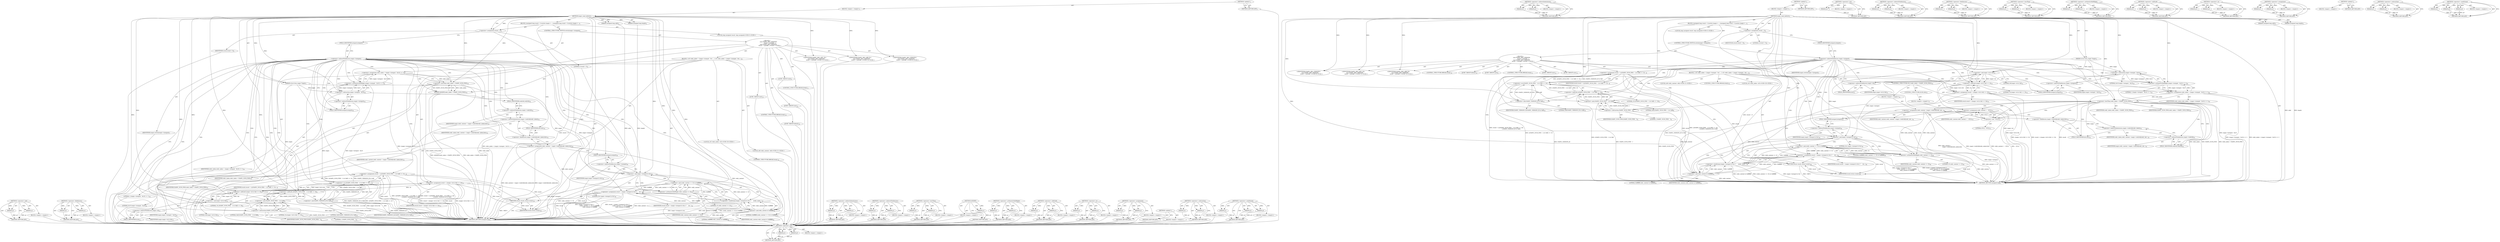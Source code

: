 digraph "&lt;operator&gt;.conditional" {
vulnerable_144 [label=<(METHOD,&lt;operator&gt;.and)>];
vulnerable_145 [label=<(PARAM,p1)>];
vulnerable_146 [label=<(PARAM,p2)>];
vulnerable_147 [label=<(BLOCK,&lt;empty&gt;,&lt;empty&gt;)>];
vulnerable_148 [label=<(METHOD_RETURN,ANY)>];
vulnerable_168 [label=<(METHOD,&lt;operator&gt;.fieldAccess)>];
vulnerable_169 [label=<(PARAM,p1)>];
vulnerable_170 [label=<(PARAM,p2)>];
vulnerable_171 [label=<(BLOCK,&lt;empty&gt;,&lt;empty&gt;)>];
vulnerable_172 [label=<(METHOD_RETURN,ANY)>];
vulnerable_6 [label=<(METHOD,&lt;global&gt;)<SUB>1</SUB>>];
vulnerable_7 [label=<(BLOCK,&lt;empty&gt;,&lt;empty&gt;)<SUB>1</SUB>>];
vulnerable_8 [label=<(METHOD,ioapic_read_indirect)<SUB>1</SUB>>];
vulnerable_9 [label=<(PARAM,struct kvm_ioapic *ioapic)<SUB>1</SUB>>];
vulnerable_10 [label=<(PARAM,unsigned long addr)<SUB>2</SUB>>];
vulnerable_11 [label=<(PARAM,unsigned long length)<SUB>3</SUB>>];
vulnerable_12 [label=<(BLOCK,{
	unsigned long result = 0;

	switch (ioapic-&gt;...,{
	unsigned long result = 0;

	switch (ioapic-&gt;...)<SUB>4</SUB>>];
vulnerable_13 [label="<(LOCAL,long unsigned result: long unsigned)<SUB>5</SUB>>"];
vulnerable_14 [label=<(&lt;operator&gt;.assignment,result = 0)<SUB>5</SUB>>];
vulnerable_15 [label=<(IDENTIFIER,result,result = 0)<SUB>5</SUB>>];
vulnerable_16 [label=<(LITERAL,0,result = 0)<SUB>5</SUB>>];
vulnerable_17 [label=<(CONTROL_STRUCTURE,SWITCH,switch(ioapic-&gt;ioregsel))<SUB>7</SUB>>];
vulnerable_18 [label=<(&lt;operator&gt;.indirectFieldAccess,ioapic-&gt;ioregsel)<SUB>7</SUB>>];
vulnerable_19 [label=<(IDENTIFIER,ioapic,switch(ioapic-&gt;ioregsel))<SUB>7</SUB>>];
vulnerable_20 [label=<(FIELD_IDENTIFIER,ioregsel,ioregsel)<SUB>7</SUB>>];
vulnerable_21 [label="<(BLOCK,{
	case IOAPIC_REG_VERSION:
		result = ((((IOAP...,{
	case IOAPIC_REG_VERSION:
		result = ((((IOAP...)<SUB>7</SUB>>"];
vulnerable_22 [label=<(JUMP_TARGET,case)<SUB>8</SUB>>];
vulnerable_23 [label="<(IDENTIFIER,IOAPIC_REG_VERSION,{
	case IOAPIC_REG_VERSION:
		result = ((((IOAP...)<SUB>8</SUB>>"];
vulnerable_24 [label=<(&lt;operator&gt;.assignment,result = ((((IOAPIC_NUM_PINS - 1) &amp; 0xff) &lt;&lt; 16...)<SUB>9</SUB>>];
vulnerable_25 [label=<(IDENTIFIER,result,result = ((((IOAPIC_NUM_PINS - 1) &amp; 0xff) &lt;&lt; 16...)<SUB>9</SUB>>];
vulnerable_26 [label=<(&lt;operator&gt;.or,(((IOAPIC_NUM_PINS - 1) &amp; 0xff) &lt;&lt; 16)
 (...)<SUB>9</SUB>>];
vulnerable_27 [label=<(&lt;operator&gt;.shiftLeft,((IOAPIC_NUM_PINS - 1) &amp; 0xff) &lt;&lt; 16)<SUB>9</SUB>>];
vulnerable_28 [label=<(&lt;operator&gt;.and,(IOAPIC_NUM_PINS - 1) &amp; 0xff)<SUB>9</SUB>>];
vulnerable_29 [label=<(&lt;operator&gt;.subtraction,IOAPIC_NUM_PINS - 1)<SUB>9</SUB>>];
vulnerable_30 [label=<(IDENTIFIER,IOAPIC_NUM_PINS,IOAPIC_NUM_PINS - 1)<SUB>9</SUB>>];
vulnerable_31 [label=<(LITERAL,1,IOAPIC_NUM_PINS - 1)<SUB>9</SUB>>];
vulnerable_32 [label=<(LITERAL,0xff,(IOAPIC_NUM_PINS - 1) &amp; 0xff)<SUB>9</SUB>>];
vulnerable_33 [label=<(LITERAL,16,((IOAPIC_NUM_PINS - 1) &amp; 0xff) &lt;&lt; 16)<SUB>9</SUB>>];
vulnerable_34 [label=<(&lt;operator&gt;.and,IOAPIC_VERSION_ID &amp; 0xff)<SUB>10</SUB>>];
vulnerable_35 [label=<(IDENTIFIER,IOAPIC_VERSION_ID,IOAPIC_VERSION_ID &amp; 0xff)<SUB>10</SUB>>];
vulnerable_36 [label=<(LITERAL,0xff,IOAPIC_VERSION_ID &amp; 0xff)<SUB>10</SUB>>];
vulnerable_37 [label=<(CONTROL_STRUCTURE,BREAK,break;)<SUB>11</SUB>>];
vulnerable_38 [label=<(JUMP_TARGET,case)<SUB>13</SUB>>];
vulnerable_39 [label="<(IDENTIFIER,IOAPIC_REG_APIC_ID,{
	case IOAPIC_REG_VERSION:
		result = ((((IOAP...)<SUB>13</SUB>>"];
vulnerable_40 [label=<(JUMP_TARGET,case)<SUB>14</SUB>>];
vulnerable_41 [label="<(IDENTIFIER,IOAPIC_REG_ARB_ID,{
	case IOAPIC_REG_VERSION:
		result = ((((IOAP...)<SUB>14</SUB>>"];
vulnerable_42 [label=<(&lt;operator&gt;.assignment,result = ((ioapic-&gt;id &amp; 0xf) &lt;&lt; 24))<SUB>15</SUB>>];
vulnerable_43 [label=<(IDENTIFIER,result,result = ((ioapic-&gt;id &amp; 0xf) &lt;&lt; 24))<SUB>15</SUB>>];
vulnerable_44 [label=<(&lt;operator&gt;.shiftLeft,(ioapic-&gt;id &amp; 0xf) &lt;&lt; 24)<SUB>15</SUB>>];
vulnerable_45 [label=<(&lt;operator&gt;.and,ioapic-&gt;id &amp; 0xf)<SUB>15</SUB>>];
vulnerable_46 [label=<(&lt;operator&gt;.indirectFieldAccess,ioapic-&gt;id)<SUB>15</SUB>>];
vulnerable_47 [label=<(IDENTIFIER,ioapic,ioapic-&gt;id &amp; 0xf)<SUB>15</SUB>>];
vulnerable_48 [label=<(FIELD_IDENTIFIER,id,id)<SUB>15</SUB>>];
vulnerable_49 [label=<(LITERAL,0xf,ioapic-&gt;id &amp; 0xf)<SUB>15</SUB>>];
vulnerable_50 [label=<(LITERAL,24,(ioapic-&gt;id &amp; 0xf) &lt;&lt; 24)<SUB>15</SUB>>];
vulnerable_51 [label=<(CONTROL_STRUCTURE,BREAK,break;)<SUB>16</SUB>>];
vulnerable_52 [label=<(JUMP_TARGET,default)<SUB>18</SUB>>];
vulnerable_53 [label=<(BLOCK,{
 			u32 redir_index = (ioapic-&gt;ioregsel - 0x1...,{
 			u32 redir_index = (ioapic-&gt;ioregsel - 0x1...)<SUB>19</SUB>>];
vulnerable_54 [label="<(LOCAL,u32 redir_index: u32)<SUB>20</SUB>>"];
vulnerable_55 [label=<(&lt;operator&gt;.assignment,redir_index = (ioapic-&gt;ioregsel - 0x10) &gt;&gt; 1)<SUB>20</SUB>>];
vulnerable_56 [label=<(IDENTIFIER,redir_index,redir_index = (ioapic-&gt;ioregsel - 0x10) &gt;&gt; 1)<SUB>20</SUB>>];
vulnerable_57 [label=<(&lt;operator&gt;.arithmeticShiftRight,(ioapic-&gt;ioregsel - 0x10) &gt;&gt; 1)<SUB>20</SUB>>];
vulnerable_58 [label=<(&lt;operator&gt;.subtraction,ioapic-&gt;ioregsel - 0x10)<SUB>20</SUB>>];
vulnerable_59 [label=<(&lt;operator&gt;.indirectFieldAccess,ioapic-&gt;ioregsel)<SUB>20</SUB>>];
vulnerable_60 [label=<(IDENTIFIER,ioapic,ioapic-&gt;ioregsel - 0x10)<SUB>20</SUB>>];
vulnerable_61 [label=<(FIELD_IDENTIFIER,ioregsel,ioregsel)<SUB>20</SUB>>];
vulnerable_62 [label=<(LITERAL,0x10,ioapic-&gt;ioregsel - 0x10)<SUB>20</SUB>>];
vulnerable_63 [label=<(LITERAL,1,(ioapic-&gt;ioregsel - 0x10) &gt;&gt; 1)<SUB>20</SUB>>];
vulnerable_64 [label="<(LOCAL,u64 redir_content: u64)<SUB>21</SUB>>"];
vulnerable_65 [label=<(ASSERT,ASSERT(redir_index &lt; IOAPIC_NUM_PINS))<SUB>23</SUB>>];
vulnerable_66 [label=<(&lt;operator&gt;.lessThan,redir_index &lt; IOAPIC_NUM_PINS)<SUB>23</SUB>>];
vulnerable_67 [label=<(IDENTIFIER,redir_index,redir_index &lt; IOAPIC_NUM_PINS)<SUB>23</SUB>>];
vulnerable_68 [label=<(IDENTIFIER,IOAPIC_NUM_PINS,redir_index &lt; IOAPIC_NUM_PINS)<SUB>23</SUB>>];
vulnerable_69 [label=<(&lt;operator&gt;.assignment,redir_content = ioapic-&gt;redirtbl[redir_index].bits)<SUB>25</SUB>>];
vulnerable_70 [label=<(IDENTIFIER,redir_content,redir_content = ioapic-&gt;redirtbl[redir_index].bits)<SUB>25</SUB>>];
vulnerable_71 [label=<(&lt;operator&gt;.fieldAccess,ioapic-&gt;redirtbl[redir_index].bits)<SUB>25</SUB>>];
vulnerable_72 [label=<(&lt;operator&gt;.indirectIndexAccess,ioapic-&gt;redirtbl[redir_index])<SUB>25</SUB>>];
vulnerable_73 [label=<(&lt;operator&gt;.indirectFieldAccess,ioapic-&gt;redirtbl)<SUB>25</SUB>>];
vulnerable_74 [label=<(IDENTIFIER,ioapic,redir_content = ioapic-&gt;redirtbl[redir_index].bits)<SUB>25</SUB>>];
vulnerable_75 [label=<(FIELD_IDENTIFIER,redirtbl,redirtbl)<SUB>25</SUB>>];
vulnerable_76 [label=<(IDENTIFIER,redir_index,redir_content = ioapic-&gt;redirtbl[redir_index].bits)<SUB>25</SUB>>];
vulnerable_77 [label=<(FIELD_IDENTIFIER,bits,bits)<SUB>25</SUB>>];
vulnerable_78 [label=<(&lt;operator&gt;.assignment,result = (ioapic-&gt;ioregsel &amp; 0x1) ?
 			    (re...)<SUB>26</SUB>>];
vulnerable_79 [label=<(IDENTIFIER,result,result = (ioapic-&gt;ioregsel &amp; 0x1) ?
 			    (re...)<SUB>26</SUB>>];
vulnerable_80 [label=<(&lt;operator&gt;.conditional,(ioapic-&gt;ioregsel &amp; 0x1) ?
 			    (redir_conte...)<SUB>26</SUB>>];
vulnerable_81 [label=<(&lt;operator&gt;.and,ioapic-&gt;ioregsel &amp; 0x1)<SUB>26</SUB>>];
vulnerable_82 [label=<(&lt;operator&gt;.indirectFieldAccess,ioapic-&gt;ioregsel)<SUB>26</SUB>>];
vulnerable_83 [label=<(IDENTIFIER,ioapic,ioapic-&gt;ioregsel &amp; 0x1)<SUB>26</SUB>>];
vulnerable_84 [label=<(FIELD_IDENTIFIER,ioregsel,ioregsel)<SUB>26</SUB>>];
vulnerable_85 [label=<(LITERAL,0x1,ioapic-&gt;ioregsel &amp; 0x1)<SUB>26</SUB>>];
vulnerable_86 [label=<(&lt;operator&gt;.and,(redir_content &gt;&gt; 32) &amp; 0xffffffff)<SUB>27</SUB>>];
vulnerable_87 [label=<(&lt;operator&gt;.arithmeticShiftRight,redir_content &gt;&gt; 32)<SUB>27</SUB>>];
vulnerable_88 [label=<(IDENTIFIER,redir_content,redir_content &gt;&gt; 32)<SUB>27</SUB>>];
vulnerable_89 [label=<(LITERAL,32,redir_content &gt;&gt; 32)<SUB>27</SUB>>];
vulnerable_90 [label=<(LITERAL,0xffffffff,(redir_content &gt;&gt; 32) &amp; 0xffffffff)<SUB>27</SUB>>];
vulnerable_91 [label=<(&lt;operator&gt;.and,redir_content &amp; 0xffffffff)<SUB>28</SUB>>];
vulnerable_92 [label=<(IDENTIFIER,redir_content,redir_content &amp; 0xffffffff)<SUB>28</SUB>>];
vulnerable_93 [label=<(LITERAL,0xffffffff,redir_content &amp; 0xffffffff)<SUB>28</SUB>>];
vulnerable_94 [label=<(CONTROL_STRUCTURE,BREAK,break;)<SUB>29</SUB>>];
vulnerable_95 [label=<(RETURN,return result;,return result;)<SUB>33</SUB>>];
vulnerable_96 [label=<(IDENTIFIER,result,return result;)<SUB>33</SUB>>];
vulnerable_97 [label=<(METHOD_RETURN,unsigned long)<SUB>1</SUB>>];
vulnerable_99 [label=<(METHOD_RETURN,ANY)<SUB>1</SUB>>];
vulnerable_173 [label=<(METHOD,&lt;operator&gt;.indirectIndexAccess)>];
vulnerable_174 [label=<(PARAM,p1)>];
vulnerable_175 [label=<(PARAM,p2)>];
vulnerable_176 [label=<(BLOCK,&lt;empty&gt;,&lt;empty&gt;)>];
vulnerable_177 [label=<(METHOD_RETURN,ANY)>];
vulnerable_129 [label=<(METHOD,&lt;operator&gt;.indirectFieldAccess)>];
vulnerable_130 [label=<(PARAM,p1)>];
vulnerable_131 [label=<(PARAM,p2)>];
vulnerable_132 [label=<(BLOCK,&lt;empty&gt;,&lt;empty&gt;)>];
vulnerable_133 [label=<(METHOD_RETURN,ANY)>];
vulnerable_163 [label=<(METHOD,&lt;operator&gt;.lessThan)>];
vulnerable_164 [label=<(PARAM,p1)>];
vulnerable_165 [label=<(PARAM,p2)>];
vulnerable_166 [label=<(BLOCK,&lt;empty&gt;,&lt;empty&gt;)>];
vulnerable_167 [label=<(METHOD_RETURN,ANY)>];
vulnerable_159 [label=<(METHOD,ASSERT)>];
vulnerable_160 [label=<(PARAM,p1)>];
vulnerable_161 [label=<(BLOCK,&lt;empty&gt;,&lt;empty&gt;)>];
vulnerable_162 [label=<(METHOD_RETURN,ANY)>];
vulnerable_154 [label=<(METHOD,&lt;operator&gt;.arithmeticShiftRight)>];
vulnerable_155 [label=<(PARAM,p1)>];
vulnerable_156 [label=<(PARAM,p2)>];
vulnerable_157 [label=<(BLOCK,&lt;empty&gt;,&lt;empty&gt;)>];
vulnerable_158 [label=<(METHOD_RETURN,ANY)>];
vulnerable_139 [label=<(METHOD,&lt;operator&gt;.shiftLeft)>];
vulnerable_140 [label=<(PARAM,p1)>];
vulnerable_141 [label=<(PARAM,p2)>];
vulnerable_142 [label=<(BLOCK,&lt;empty&gt;,&lt;empty&gt;)>];
vulnerable_143 [label=<(METHOD_RETURN,ANY)>];
vulnerable_134 [label=<(METHOD,&lt;operator&gt;.or)>];
vulnerable_135 [label=<(PARAM,p1)>];
vulnerable_136 [label=<(PARAM,p2)>];
vulnerable_137 [label=<(BLOCK,&lt;empty&gt;,&lt;empty&gt;)>];
vulnerable_138 [label=<(METHOD_RETURN,ANY)>];
vulnerable_124 [label=<(METHOD,&lt;operator&gt;.assignment)>];
vulnerable_125 [label=<(PARAM,p1)>];
vulnerable_126 [label=<(PARAM,p2)>];
vulnerable_127 [label=<(BLOCK,&lt;empty&gt;,&lt;empty&gt;)>];
vulnerable_128 [label=<(METHOD_RETURN,ANY)>];
vulnerable_118 [label=<(METHOD,&lt;global&gt;)<SUB>1</SUB>>];
vulnerable_119 [label=<(BLOCK,&lt;empty&gt;,&lt;empty&gt;)>];
vulnerable_120 [label=<(METHOD_RETURN,ANY)>];
vulnerable_149 [label=<(METHOD,&lt;operator&gt;.subtraction)>];
vulnerable_150 [label=<(PARAM,p1)>];
vulnerable_151 [label=<(PARAM,p2)>];
vulnerable_152 [label=<(BLOCK,&lt;empty&gt;,&lt;empty&gt;)>];
vulnerable_153 [label=<(METHOD_RETURN,ANY)>];
vulnerable_178 [label=<(METHOD,&lt;operator&gt;.conditional)>];
vulnerable_179 [label=<(PARAM,p1)>];
vulnerable_180 [label=<(PARAM,p2)>];
vulnerable_181 [label=<(PARAM,p3)>];
vulnerable_182 [label=<(BLOCK,&lt;empty&gt;,&lt;empty&gt;)>];
vulnerable_183 [label=<(METHOD_RETURN,ANY)>];
fixed_153 [label=<(METHOD,&lt;operator&gt;.and)>];
fixed_154 [label=<(PARAM,p1)>];
fixed_155 [label=<(PARAM,p2)>];
fixed_156 [label=<(BLOCK,&lt;empty&gt;,&lt;empty&gt;)>];
fixed_157 [label=<(METHOD_RETURN,ANY)>];
fixed_178 [label=<(METHOD,&lt;operator&gt;.indirectIndexAccess)>];
fixed_179 [label=<(PARAM,p1)>];
fixed_180 [label=<(PARAM,p2)>];
fixed_181 [label=<(BLOCK,&lt;empty&gt;,&lt;empty&gt;)>];
fixed_182 [label=<(METHOD_RETURN,ANY)>];
fixed_6 [label=<(METHOD,&lt;global&gt;)<SUB>1</SUB>>];
fixed_7 [label=<(BLOCK,&lt;empty&gt;,&lt;empty&gt;)<SUB>1</SUB>>];
fixed_8 [label=<(METHOD,ioapic_read_indirect)<SUB>1</SUB>>];
fixed_9 [label=<(PARAM,struct kvm_ioapic *ioapic)<SUB>1</SUB>>];
fixed_10 [label=<(PARAM,unsigned long addr)<SUB>2</SUB>>];
fixed_11 [label=<(PARAM,unsigned long length)<SUB>3</SUB>>];
fixed_12 [label=<(BLOCK,{
	unsigned long result = 0;

	switch (ioapic-&gt;...,{
	unsigned long result = 0;

	switch (ioapic-&gt;...)<SUB>4</SUB>>];
fixed_13 [label="<(LOCAL,long unsigned result: long unsigned)<SUB>5</SUB>>"];
fixed_14 [label=<(&lt;operator&gt;.assignment,result = 0)<SUB>5</SUB>>];
fixed_15 [label=<(IDENTIFIER,result,result = 0)<SUB>5</SUB>>];
fixed_16 [label=<(LITERAL,0,result = 0)<SUB>5</SUB>>];
fixed_17 [label=<(CONTROL_STRUCTURE,SWITCH,switch(ioapic-&gt;ioregsel))<SUB>7</SUB>>];
fixed_18 [label=<(&lt;operator&gt;.indirectFieldAccess,ioapic-&gt;ioregsel)<SUB>7</SUB>>];
fixed_19 [label=<(IDENTIFIER,ioapic,switch(ioapic-&gt;ioregsel))<SUB>7</SUB>>];
fixed_20 [label=<(FIELD_IDENTIFIER,ioregsel,ioregsel)<SUB>7</SUB>>];
fixed_21 [label="<(BLOCK,{
	case IOAPIC_REG_VERSION:
		result = ((((IOAP...,{
	case IOAPIC_REG_VERSION:
		result = ((((IOAP...)<SUB>7</SUB>>"];
fixed_22 [label=<(JUMP_TARGET,case)<SUB>8</SUB>>];
fixed_23 [label="<(IDENTIFIER,IOAPIC_REG_VERSION,{
	case IOAPIC_REG_VERSION:
		result = ((((IOAP...)<SUB>8</SUB>>"];
fixed_24 [label=<(&lt;operator&gt;.assignment,result = ((((IOAPIC_NUM_PINS - 1) &amp; 0xff) &lt;&lt; 16...)<SUB>9</SUB>>];
fixed_25 [label=<(IDENTIFIER,result,result = ((((IOAPIC_NUM_PINS - 1) &amp; 0xff) &lt;&lt; 16...)<SUB>9</SUB>>];
fixed_26 [label=<(&lt;operator&gt;.or,(((IOAPIC_NUM_PINS - 1) &amp; 0xff) &lt;&lt; 16)
 (...)<SUB>9</SUB>>];
fixed_27 [label=<(&lt;operator&gt;.shiftLeft,((IOAPIC_NUM_PINS - 1) &amp; 0xff) &lt;&lt; 16)<SUB>9</SUB>>];
fixed_28 [label=<(&lt;operator&gt;.and,(IOAPIC_NUM_PINS - 1) &amp; 0xff)<SUB>9</SUB>>];
fixed_29 [label=<(&lt;operator&gt;.subtraction,IOAPIC_NUM_PINS - 1)<SUB>9</SUB>>];
fixed_30 [label=<(IDENTIFIER,IOAPIC_NUM_PINS,IOAPIC_NUM_PINS - 1)<SUB>9</SUB>>];
fixed_31 [label=<(LITERAL,1,IOAPIC_NUM_PINS - 1)<SUB>9</SUB>>];
fixed_32 [label=<(LITERAL,0xff,(IOAPIC_NUM_PINS - 1) &amp; 0xff)<SUB>9</SUB>>];
fixed_33 [label=<(LITERAL,16,((IOAPIC_NUM_PINS - 1) &amp; 0xff) &lt;&lt; 16)<SUB>9</SUB>>];
fixed_34 [label=<(&lt;operator&gt;.and,IOAPIC_VERSION_ID &amp; 0xff)<SUB>10</SUB>>];
fixed_35 [label=<(IDENTIFIER,IOAPIC_VERSION_ID,IOAPIC_VERSION_ID &amp; 0xff)<SUB>10</SUB>>];
fixed_36 [label=<(LITERAL,0xff,IOAPIC_VERSION_ID &amp; 0xff)<SUB>10</SUB>>];
fixed_37 [label=<(CONTROL_STRUCTURE,BREAK,break;)<SUB>11</SUB>>];
fixed_38 [label=<(JUMP_TARGET,case)<SUB>13</SUB>>];
fixed_39 [label="<(IDENTIFIER,IOAPIC_REG_APIC_ID,{
	case IOAPIC_REG_VERSION:
		result = ((((IOAP...)<SUB>13</SUB>>"];
fixed_40 [label=<(JUMP_TARGET,case)<SUB>14</SUB>>];
fixed_41 [label="<(IDENTIFIER,IOAPIC_REG_ARB_ID,{
	case IOAPIC_REG_VERSION:
		result = ((((IOAP...)<SUB>14</SUB>>"];
fixed_42 [label=<(&lt;operator&gt;.assignment,result = ((ioapic-&gt;id &amp; 0xf) &lt;&lt; 24))<SUB>15</SUB>>];
fixed_43 [label=<(IDENTIFIER,result,result = ((ioapic-&gt;id &amp; 0xf) &lt;&lt; 24))<SUB>15</SUB>>];
fixed_44 [label=<(&lt;operator&gt;.shiftLeft,(ioapic-&gt;id &amp; 0xf) &lt;&lt; 24)<SUB>15</SUB>>];
fixed_45 [label=<(&lt;operator&gt;.and,ioapic-&gt;id &amp; 0xf)<SUB>15</SUB>>];
fixed_46 [label=<(&lt;operator&gt;.indirectFieldAccess,ioapic-&gt;id)<SUB>15</SUB>>];
fixed_47 [label=<(IDENTIFIER,ioapic,ioapic-&gt;id &amp; 0xf)<SUB>15</SUB>>];
fixed_48 [label=<(FIELD_IDENTIFIER,id,id)<SUB>15</SUB>>];
fixed_49 [label=<(LITERAL,0xf,ioapic-&gt;id &amp; 0xf)<SUB>15</SUB>>];
fixed_50 [label=<(LITERAL,24,(ioapic-&gt;id &amp; 0xf) &lt;&lt; 24)<SUB>15</SUB>>];
fixed_51 [label=<(CONTROL_STRUCTURE,BREAK,break;)<SUB>16</SUB>>];
fixed_52 [label=<(JUMP_TARGET,default)<SUB>18</SUB>>];
fixed_53 [label=<(BLOCK,{
 			u32 redir_index = (ioapic-&gt;ioregsel - 0x1...,{
 			u32 redir_index = (ioapic-&gt;ioregsel - 0x1...)<SUB>19</SUB>>];
fixed_54 [label="<(LOCAL,u32 redir_index: u32)<SUB>20</SUB>>"];
fixed_55 [label=<(&lt;operator&gt;.assignment,redir_index = (ioapic-&gt;ioregsel - 0x10) &gt;&gt; 1)<SUB>20</SUB>>];
fixed_56 [label=<(IDENTIFIER,redir_index,redir_index = (ioapic-&gt;ioregsel - 0x10) &gt;&gt; 1)<SUB>20</SUB>>];
fixed_57 [label=<(&lt;operator&gt;.arithmeticShiftRight,(ioapic-&gt;ioregsel - 0x10) &gt;&gt; 1)<SUB>20</SUB>>];
fixed_58 [label=<(&lt;operator&gt;.subtraction,ioapic-&gt;ioregsel - 0x10)<SUB>20</SUB>>];
fixed_59 [label=<(&lt;operator&gt;.indirectFieldAccess,ioapic-&gt;ioregsel)<SUB>20</SUB>>];
fixed_60 [label=<(IDENTIFIER,ioapic,ioapic-&gt;ioregsel - 0x10)<SUB>20</SUB>>];
fixed_61 [label=<(FIELD_IDENTIFIER,ioregsel,ioregsel)<SUB>20</SUB>>];
fixed_62 [label=<(LITERAL,0x10,ioapic-&gt;ioregsel - 0x10)<SUB>20</SUB>>];
fixed_63 [label=<(LITERAL,1,(ioapic-&gt;ioregsel - 0x10) &gt;&gt; 1)<SUB>20</SUB>>];
fixed_64 [label="<(LOCAL,u64 redir_content: u64)<SUB>21</SUB>>"];
fixed_65 [label=<(CONTROL_STRUCTURE,IF,if (redir_index &lt; IOAPIC_NUM_PINS))<SUB>23</SUB>>];
fixed_66 [label=<(&lt;operator&gt;.lessThan,redir_index &lt; IOAPIC_NUM_PINS)<SUB>23</SUB>>];
fixed_67 [label=<(IDENTIFIER,redir_index,redir_index &lt; IOAPIC_NUM_PINS)<SUB>23</SUB>>];
fixed_68 [label=<(IDENTIFIER,IOAPIC_NUM_PINS,redir_index &lt; IOAPIC_NUM_PINS)<SUB>23</SUB>>];
fixed_69 [label=<(BLOCK,&lt;empty&gt;,&lt;empty&gt;)<SUB>24</SUB>>];
fixed_70 [label=<(&lt;operator&gt;.assignment,redir_content =
					ioapic-&gt;redirtbl[redir_ind...)<SUB>24</SUB>>];
fixed_71 [label=<(IDENTIFIER,redir_content,redir_content =
					ioapic-&gt;redirtbl[redir_ind...)<SUB>24</SUB>>];
fixed_72 [label=<(&lt;operator&gt;.fieldAccess,ioapic-&gt;redirtbl[redir_index].bits)<SUB>25</SUB>>];
fixed_73 [label=<(&lt;operator&gt;.indirectIndexAccess,ioapic-&gt;redirtbl[redir_index])<SUB>25</SUB>>];
fixed_74 [label=<(&lt;operator&gt;.indirectFieldAccess,ioapic-&gt;redirtbl)<SUB>25</SUB>>];
fixed_75 [label=<(IDENTIFIER,ioapic,redir_content =
					ioapic-&gt;redirtbl[redir_ind...)<SUB>25</SUB>>];
fixed_76 [label=<(FIELD_IDENTIFIER,redirtbl,redirtbl)<SUB>25</SUB>>];
fixed_77 [label=<(IDENTIFIER,redir_index,redir_content =
					ioapic-&gt;redirtbl[redir_ind...)<SUB>25</SUB>>];
fixed_78 [label=<(FIELD_IDENTIFIER,bits,bits)<SUB>25</SUB>>];
fixed_79 [label=<(CONTROL_STRUCTURE,ELSE,else)<SUB>27</SUB>>];
fixed_80 [label=<(BLOCK,&lt;empty&gt;,&lt;empty&gt;)<SUB>27</SUB>>];
fixed_81 [label=<(&lt;operator&gt;.assignment,redir_content = ~0ULL)<SUB>27</SUB>>];
fixed_82 [label=<(IDENTIFIER,redir_content,redir_content = ~0ULL)<SUB>27</SUB>>];
fixed_83 [label=<(&lt;operator&gt;.not,~0ULL)<SUB>27</SUB>>];
fixed_84 [label=<(LITERAL,0ULL,~0ULL)<SUB>27</SUB>>];
fixed_85 [label=<(&lt;operator&gt;.assignment,result = (ioapic-&gt;ioregsel &amp; 0x1) ?
 			    (re...)<SUB>29</SUB>>];
fixed_86 [label=<(IDENTIFIER,result,result = (ioapic-&gt;ioregsel &amp; 0x1) ?
 			    (re...)<SUB>29</SUB>>];
fixed_87 [label=<(&lt;operator&gt;.conditional,(ioapic-&gt;ioregsel &amp; 0x1) ?
 			    (redir_conte...)<SUB>29</SUB>>];
fixed_88 [label=<(&lt;operator&gt;.and,ioapic-&gt;ioregsel &amp; 0x1)<SUB>29</SUB>>];
fixed_89 [label=<(&lt;operator&gt;.indirectFieldAccess,ioapic-&gt;ioregsel)<SUB>29</SUB>>];
fixed_90 [label=<(IDENTIFIER,ioapic,ioapic-&gt;ioregsel &amp; 0x1)<SUB>29</SUB>>];
fixed_91 [label=<(FIELD_IDENTIFIER,ioregsel,ioregsel)<SUB>29</SUB>>];
fixed_92 [label=<(LITERAL,0x1,ioapic-&gt;ioregsel &amp; 0x1)<SUB>29</SUB>>];
fixed_93 [label=<(&lt;operator&gt;.and,(redir_content &gt;&gt; 32) &amp; 0xffffffff)<SUB>30</SUB>>];
fixed_94 [label=<(&lt;operator&gt;.arithmeticShiftRight,redir_content &gt;&gt; 32)<SUB>30</SUB>>];
fixed_95 [label=<(IDENTIFIER,redir_content,redir_content &gt;&gt; 32)<SUB>30</SUB>>];
fixed_96 [label=<(LITERAL,32,redir_content &gt;&gt; 32)<SUB>30</SUB>>];
fixed_97 [label=<(LITERAL,0xffffffff,(redir_content &gt;&gt; 32) &amp; 0xffffffff)<SUB>30</SUB>>];
fixed_98 [label=<(&lt;operator&gt;.and,redir_content &amp; 0xffffffff)<SUB>31</SUB>>];
fixed_99 [label=<(IDENTIFIER,redir_content,redir_content &amp; 0xffffffff)<SUB>31</SUB>>];
fixed_100 [label=<(LITERAL,0xffffffff,redir_content &amp; 0xffffffff)<SUB>31</SUB>>];
fixed_101 [label=<(CONTROL_STRUCTURE,BREAK,break;)<SUB>32</SUB>>];
fixed_102 [label=<(RETURN,return result;,return result;)<SUB>36</SUB>>];
fixed_103 [label=<(IDENTIFIER,result,return result;)<SUB>36</SUB>>];
fixed_104 [label=<(METHOD_RETURN,unsigned long)<SUB>1</SUB>>];
fixed_106 [label=<(METHOD_RETURN,ANY)<SUB>1</SUB>>];
fixed_183 [label=<(METHOD,&lt;operator&gt;.not)>];
fixed_184 [label=<(PARAM,p1)>];
fixed_185 [label=<(BLOCK,&lt;empty&gt;,&lt;empty&gt;)>];
fixed_186 [label=<(METHOD_RETURN,ANY)>];
fixed_138 [label=<(METHOD,&lt;operator&gt;.indirectFieldAccess)>];
fixed_139 [label=<(PARAM,p1)>];
fixed_140 [label=<(PARAM,p2)>];
fixed_141 [label=<(BLOCK,&lt;empty&gt;,&lt;empty&gt;)>];
fixed_142 [label=<(METHOD_RETURN,ANY)>];
fixed_173 [label=<(METHOD,&lt;operator&gt;.fieldAccess)>];
fixed_174 [label=<(PARAM,p1)>];
fixed_175 [label=<(PARAM,p2)>];
fixed_176 [label=<(BLOCK,&lt;empty&gt;,&lt;empty&gt;)>];
fixed_177 [label=<(METHOD_RETURN,ANY)>];
fixed_168 [label=<(METHOD,&lt;operator&gt;.lessThan)>];
fixed_169 [label=<(PARAM,p1)>];
fixed_170 [label=<(PARAM,p2)>];
fixed_171 [label=<(BLOCK,&lt;empty&gt;,&lt;empty&gt;)>];
fixed_172 [label=<(METHOD_RETURN,ANY)>];
fixed_163 [label=<(METHOD,&lt;operator&gt;.arithmeticShiftRight)>];
fixed_164 [label=<(PARAM,p1)>];
fixed_165 [label=<(PARAM,p2)>];
fixed_166 [label=<(BLOCK,&lt;empty&gt;,&lt;empty&gt;)>];
fixed_167 [label=<(METHOD_RETURN,ANY)>];
fixed_148 [label=<(METHOD,&lt;operator&gt;.shiftLeft)>];
fixed_149 [label=<(PARAM,p1)>];
fixed_150 [label=<(PARAM,p2)>];
fixed_151 [label=<(BLOCK,&lt;empty&gt;,&lt;empty&gt;)>];
fixed_152 [label=<(METHOD_RETURN,ANY)>];
fixed_143 [label=<(METHOD,&lt;operator&gt;.or)>];
fixed_144 [label=<(PARAM,p1)>];
fixed_145 [label=<(PARAM,p2)>];
fixed_146 [label=<(BLOCK,&lt;empty&gt;,&lt;empty&gt;)>];
fixed_147 [label=<(METHOD_RETURN,ANY)>];
fixed_133 [label=<(METHOD,&lt;operator&gt;.assignment)>];
fixed_134 [label=<(PARAM,p1)>];
fixed_135 [label=<(PARAM,p2)>];
fixed_136 [label=<(BLOCK,&lt;empty&gt;,&lt;empty&gt;)>];
fixed_137 [label=<(METHOD_RETURN,ANY)>];
fixed_127 [label=<(METHOD,&lt;global&gt;)<SUB>1</SUB>>];
fixed_128 [label=<(BLOCK,&lt;empty&gt;,&lt;empty&gt;)>];
fixed_129 [label=<(METHOD_RETURN,ANY)>];
fixed_158 [label=<(METHOD,&lt;operator&gt;.subtraction)>];
fixed_159 [label=<(PARAM,p1)>];
fixed_160 [label=<(PARAM,p2)>];
fixed_161 [label=<(BLOCK,&lt;empty&gt;,&lt;empty&gt;)>];
fixed_162 [label=<(METHOD_RETURN,ANY)>];
fixed_187 [label=<(METHOD,&lt;operator&gt;.conditional)>];
fixed_188 [label=<(PARAM,p1)>];
fixed_189 [label=<(PARAM,p2)>];
fixed_190 [label=<(PARAM,p3)>];
fixed_191 [label=<(BLOCK,&lt;empty&gt;,&lt;empty&gt;)>];
fixed_192 [label=<(METHOD_RETURN,ANY)>];
vulnerable_144 -> vulnerable_145  [key=0, label="AST: "];
vulnerable_144 -> vulnerable_145  [key=1, label="DDG: "];
vulnerable_144 -> vulnerable_147  [key=0, label="AST: "];
vulnerable_144 -> vulnerable_146  [key=0, label="AST: "];
vulnerable_144 -> vulnerable_146  [key=1, label="DDG: "];
vulnerable_144 -> vulnerable_148  [key=0, label="AST: "];
vulnerable_144 -> vulnerable_148  [key=1, label="CFG: "];
vulnerable_145 -> vulnerable_148  [key=0, label="DDG: p1"];
vulnerable_146 -> vulnerable_148  [key=0, label="DDG: p2"];
vulnerable_147 -> fixed_153  [key=0];
vulnerable_148 -> fixed_153  [key=0];
vulnerable_168 -> vulnerable_169  [key=0, label="AST: "];
vulnerable_168 -> vulnerable_169  [key=1, label="DDG: "];
vulnerable_168 -> vulnerable_171  [key=0, label="AST: "];
vulnerable_168 -> vulnerable_170  [key=0, label="AST: "];
vulnerable_168 -> vulnerable_170  [key=1, label="DDG: "];
vulnerable_168 -> vulnerable_172  [key=0, label="AST: "];
vulnerable_168 -> vulnerable_172  [key=1, label="CFG: "];
vulnerable_169 -> vulnerable_172  [key=0, label="DDG: p1"];
vulnerable_170 -> vulnerable_172  [key=0, label="DDG: p2"];
vulnerable_171 -> fixed_153  [key=0];
vulnerable_172 -> fixed_153  [key=0];
vulnerable_6 -> vulnerable_7  [key=0, label="AST: "];
vulnerable_6 -> vulnerable_99  [key=0, label="AST: "];
vulnerable_6 -> vulnerable_99  [key=1, label="CFG: "];
vulnerable_7 -> vulnerable_8  [key=0, label="AST: "];
vulnerable_8 -> vulnerable_9  [key=0, label="AST: "];
vulnerable_8 -> vulnerable_9  [key=1, label="DDG: "];
vulnerable_8 -> vulnerable_10  [key=0, label="AST: "];
vulnerable_8 -> vulnerable_10  [key=1, label="DDG: "];
vulnerable_8 -> vulnerable_11  [key=0, label="AST: "];
vulnerable_8 -> vulnerable_11  [key=1, label="DDG: "];
vulnerable_8 -> vulnerable_12  [key=0, label="AST: "];
vulnerable_8 -> vulnerable_97  [key=0, label="AST: "];
vulnerable_8 -> vulnerable_14  [key=0, label="CFG: "];
vulnerable_8 -> vulnerable_14  [key=1, label="DDG: "];
vulnerable_8 -> vulnerable_96  [key=0, label="DDG: "];
vulnerable_8 -> vulnerable_23  [key=0, label="DDG: "];
vulnerable_8 -> vulnerable_39  [key=0, label="DDG: "];
vulnerable_8 -> vulnerable_41  [key=0, label="DDG: "];
vulnerable_8 -> vulnerable_44  [key=0, label="DDG: "];
vulnerable_8 -> vulnerable_27  [key=0, label="DDG: "];
vulnerable_8 -> vulnerable_34  [key=0, label="DDG: "];
vulnerable_8 -> vulnerable_45  [key=0, label="DDG: "];
vulnerable_8 -> vulnerable_57  [key=0, label="DDG: "];
vulnerable_8 -> vulnerable_66  [key=0, label="DDG: "];
vulnerable_8 -> vulnerable_28  [key=0, label="DDG: "];
vulnerable_8 -> vulnerable_58  [key=0, label="DDG: "];
vulnerable_8 -> vulnerable_81  [key=0, label="DDG: "];
vulnerable_8 -> vulnerable_86  [key=0, label="DDG: "];
vulnerable_8 -> vulnerable_91  [key=0, label="DDG: "];
vulnerable_8 -> vulnerable_29  [key=0, label="DDG: "];
vulnerable_8 -> vulnerable_87  [key=0, label="DDG: "];
vulnerable_9 -> vulnerable_97  [key=0, label="DDG: ioapic"];
vulnerable_9 -> vulnerable_45  [key=0, label="DDG: ioapic"];
vulnerable_9 -> vulnerable_58  [key=0, label="DDG: ioapic"];
vulnerable_9 -> vulnerable_81  [key=0, label="DDG: ioapic"];
vulnerable_10 -> vulnerable_97  [key=0, label="DDG: addr"];
vulnerable_11 -> vulnerable_97  [key=0, label="DDG: length"];
vulnerable_12 -> vulnerable_13  [key=0, label="AST: "];
vulnerable_12 -> vulnerable_14  [key=0, label="AST: "];
vulnerable_12 -> vulnerable_17  [key=0, label="AST: "];
vulnerable_12 -> vulnerable_95  [key=0, label="AST: "];
vulnerable_13 -> fixed_153  [key=0];
vulnerable_14 -> vulnerable_15  [key=0, label="AST: "];
vulnerable_14 -> vulnerable_16  [key=0, label="AST: "];
vulnerable_14 -> vulnerable_20  [key=0, label="CFG: "];
vulnerable_14 -> vulnerable_97  [key=0, label="DDG: result = 0"];
vulnerable_15 -> fixed_153  [key=0];
vulnerable_16 -> fixed_153  [key=0];
vulnerable_17 -> vulnerable_18  [key=0, label="AST: "];
vulnerable_17 -> vulnerable_21  [key=0, label="AST: "];
vulnerable_18 -> vulnerable_19  [key=0, label="AST: "];
vulnerable_18 -> vulnerable_20  [key=0, label="AST: "];
vulnerable_18 -> vulnerable_29  [key=0, label="CFG: "];
vulnerable_18 -> vulnerable_29  [key=1, label="CDG: "];
vulnerable_18 -> vulnerable_48  [key=0, label="CFG: "];
vulnerable_18 -> vulnerable_48  [key=1, label="CDG: "];
vulnerable_18 -> vulnerable_61  [key=0, label="CFG: "];
vulnerable_18 -> vulnerable_61  [key=1, label="CDG: "];
vulnerable_18 -> vulnerable_34  [key=0, label="CDG: "];
vulnerable_18 -> vulnerable_73  [key=0, label="CDG: "];
vulnerable_18 -> vulnerable_26  [key=0, label="CDG: "];
vulnerable_18 -> vulnerable_77  [key=0, label="CDG: "];
vulnerable_18 -> vulnerable_42  [key=0, label="CDG: "];
vulnerable_18 -> vulnerable_57  [key=0, label="CDG: "];
vulnerable_18 -> vulnerable_28  [key=0, label="CDG: "];
vulnerable_18 -> vulnerable_66  [key=0, label="CDG: "];
vulnerable_18 -> vulnerable_75  [key=0, label="CDG: "];
vulnerable_18 -> vulnerable_46  [key=0, label="CDG: "];
vulnerable_18 -> vulnerable_81  [key=0, label="CDG: "];
vulnerable_18 -> vulnerable_84  [key=0, label="CDG: "];
vulnerable_18 -> vulnerable_72  [key=0, label="CDG: "];
vulnerable_18 -> vulnerable_69  [key=0, label="CDG: "];
vulnerable_18 -> vulnerable_45  [key=0, label="CDG: "];
vulnerable_18 -> vulnerable_27  [key=0, label="CDG: "];
vulnerable_18 -> vulnerable_65  [key=0, label="CDG: "];
vulnerable_18 -> vulnerable_59  [key=0, label="CDG: "];
vulnerable_18 -> vulnerable_44  [key=0, label="CDG: "];
vulnerable_18 -> vulnerable_82  [key=0, label="CDG: "];
vulnerable_18 -> vulnerable_24  [key=0, label="CDG: "];
vulnerable_18 -> vulnerable_80  [key=0, label="CDG: "];
vulnerable_18 -> vulnerable_58  [key=0, label="CDG: "];
vulnerable_18 -> vulnerable_71  [key=0, label="CDG: "];
vulnerable_18 -> vulnerable_55  [key=0, label="CDG: "];
vulnerable_18 -> vulnerable_78  [key=0, label="CDG: "];
vulnerable_19 -> fixed_153  [key=0];
vulnerable_20 -> vulnerable_18  [key=0, label="CFG: "];
vulnerable_21 -> vulnerable_22  [key=0, label="AST: "];
vulnerable_21 -> vulnerable_23  [key=0, label="AST: "];
vulnerable_21 -> vulnerable_24  [key=0, label="AST: "];
vulnerable_21 -> vulnerable_37  [key=0, label="AST: "];
vulnerable_21 -> vulnerable_38  [key=0, label="AST: "];
vulnerable_21 -> vulnerable_39  [key=0, label="AST: "];
vulnerable_21 -> vulnerable_40  [key=0, label="AST: "];
vulnerable_21 -> vulnerable_41  [key=0, label="AST: "];
vulnerable_21 -> vulnerable_42  [key=0, label="AST: "];
vulnerable_21 -> vulnerable_51  [key=0, label="AST: "];
vulnerable_21 -> vulnerable_52  [key=0, label="AST: "];
vulnerable_21 -> vulnerable_53  [key=0, label="AST: "];
vulnerable_22 -> fixed_153  [key=0];
vulnerable_23 -> fixed_153  [key=0];
vulnerable_24 -> vulnerable_25  [key=0, label="AST: "];
vulnerable_24 -> vulnerable_26  [key=0, label="AST: "];
vulnerable_24 -> vulnerable_95  [key=0, label="CFG: "];
vulnerable_24 -> vulnerable_97  [key=0, label="DDG: result"];
vulnerable_24 -> vulnerable_97  [key=1, label="DDG: (((IOAPIC_NUM_PINS - 1) &amp; 0xff) &lt;&lt; 16)
			  | (IOAPIC_VERSION_ID &amp; 0xff)"];
vulnerable_24 -> vulnerable_97  [key=2, label="DDG: result = ((((IOAPIC_NUM_PINS - 1) &amp; 0xff) &lt;&lt; 16)
			  | (IOAPIC_VERSION_ID &amp; 0xff))"];
vulnerable_24 -> vulnerable_96  [key=0, label="DDG: result"];
vulnerable_25 -> fixed_153  [key=0];
vulnerable_26 -> vulnerable_27  [key=0, label="AST: "];
vulnerable_26 -> vulnerable_34  [key=0, label="AST: "];
vulnerable_26 -> vulnerable_24  [key=0, label="CFG: "];
vulnerable_26 -> vulnerable_24  [key=1, label="DDG: ((IOAPIC_NUM_PINS - 1) &amp; 0xff) &lt;&lt; 16"];
vulnerable_26 -> vulnerable_24  [key=2, label="DDG: IOAPIC_VERSION_ID &amp; 0xff"];
vulnerable_26 -> vulnerable_97  [key=0, label="DDG: ((IOAPIC_NUM_PINS - 1) &amp; 0xff) &lt;&lt; 16"];
vulnerable_26 -> vulnerable_97  [key=1, label="DDG: IOAPIC_VERSION_ID &amp; 0xff"];
vulnerable_27 -> vulnerable_28  [key=0, label="AST: "];
vulnerable_27 -> vulnerable_33  [key=0, label="AST: "];
vulnerable_27 -> vulnerable_34  [key=0, label="CFG: "];
vulnerable_27 -> vulnerable_97  [key=0, label="DDG: (IOAPIC_NUM_PINS - 1) &amp; 0xff"];
vulnerable_27 -> vulnerable_26  [key=0, label="DDG: (IOAPIC_NUM_PINS - 1) &amp; 0xff"];
vulnerable_27 -> vulnerable_26  [key=1, label="DDG: 16"];
vulnerable_28 -> vulnerable_29  [key=0, label="AST: "];
vulnerable_28 -> vulnerable_32  [key=0, label="AST: "];
vulnerable_28 -> vulnerable_27  [key=0, label="CFG: "];
vulnerable_28 -> vulnerable_27  [key=1, label="DDG: IOAPIC_NUM_PINS - 1"];
vulnerable_28 -> vulnerable_27  [key=2, label="DDG: 0xff"];
vulnerable_28 -> vulnerable_97  [key=0, label="DDG: IOAPIC_NUM_PINS - 1"];
vulnerable_29 -> vulnerable_30  [key=0, label="AST: "];
vulnerable_29 -> vulnerable_31  [key=0, label="AST: "];
vulnerable_29 -> vulnerable_28  [key=0, label="CFG: "];
vulnerable_29 -> vulnerable_28  [key=1, label="DDG: IOAPIC_NUM_PINS"];
vulnerable_29 -> vulnerable_28  [key=2, label="DDG: 1"];
vulnerable_29 -> vulnerable_97  [key=0, label="DDG: IOAPIC_NUM_PINS"];
vulnerable_30 -> fixed_153  [key=0];
vulnerable_31 -> fixed_153  [key=0];
vulnerable_32 -> fixed_153  [key=0];
vulnerable_33 -> fixed_153  [key=0];
vulnerable_34 -> vulnerable_35  [key=0, label="AST: "];
vulnerable_34 -> vulnerable_36  [key=0, label="AST: "];
vulnerable_34 -> vulnerable_26  [key=0, label="CFG: "];
vulnerable_34 -> vulnerable_26  [key=1, label="DDG: IOAPIC_VERSION_ID"];
vulnerable_34 -> vulnerable_26  [key=2, label="DDG: 0xff"];
vulnerable_34 -> vulnerable_97  [key=0, label="DDG: IOAPIC_VERSION_ID"];
vulnerable_35 -> fixed_153  [key=0];
vulnerable_36 -> fixed_153  [key=0];
vulnerable_37 -> fixed_153  [key=0];
vulnerable_38 -> fixed_153  [key=0];
vulnerable_39 -> fixed_153  [key=0];
vulnerable_40 -> fixed_153  [key=0];
vulnerable_41 -> fixed_153  [key=0];
vulnerable_42 -> vulnerable_43  [key=0, label="AST: "];
vulnerable_42 -> vulnerable_44  [key=0, label="AST: "];
vulnerable_42 -> vulnerable_95  [key=0, label="CFG: "];
vulnerable_42 -> vulnerable_97  [key=0, label="DDG: result"];
vulnerable_42 -> vulnerable_97  [key=1, label="DDG: (ioapic-&gt;id &amp; 0xf) &lt;&lt; 24"];
vulnerable_42 -> vulnerable_97  [key=2, label="DDG: result = ((ioapic-&gt;id &amp; 0xf) &lt;&lt; 24)"];
vulnerable_42 -> vulnerable_96  [key=0, label="DDG: result"];
vulnerable_43 -> fixed_153  [key=0];
vulnerable_44 -> vulnerable_45  [key=0, label="AST: "];
vulnerable_44 -> vulnerable_50  [key=0, label="AST: "];
vulnerable_44 -> vulnerable_42  [key=0, label="CFG: "];
vulnerable_44 -> vulnerable_42  [key=1, label="DDG: ioapic-&gt;id &amp; 0xf"];
vulnerable_44 -> vulnerable_42  [key=2, label="DDG: 24"];
vulnerable_44 -> vulnerable_97  [key=0, label="DDG: ioapic-&gt;id &amp; 0xf"];
vulnerable_45 -> vulnerable_46  [key=0, label="AST: "];
vulnerable_45 -> vulnerable_49  [key=0, label="AST: "];
vulnerable_45 -> vulnerable_44  [key=0, label="CFG: "];
vulnerable_45 -> vulnerable_44  [key=1, label="DDG: ioapic-&gt;id"];
vulnerable_45 -> vulnerable_44  [key=2, label="DDG: 0xf"];
vulnerable_45 -> vulnerable_97  [key=0, label="DDG: ioapic-&gt;id"];
vulnerable_46 -> vulnerable_47  [key=0, label="AST: "];
vulnerable_46 -> vulnerable_48  [key=0, label="AST: "];
vulnerable_46 -> vulnerable_45  [key=0, label="CFG: "];
vulnerable_47 -> fixed_153  [key=0];
vulnerable_48 -> vulnerable_46  [key=0, label="CFG: "];
vulnerable_49 -> fixed_153  [key=0];
vulnerable_50 -> fixed_153  [key=0];
vulnerable_51 -> fixed_153  [key=0];
vulnerable_52 -> fixed_153  [key=0];
vulnerable_53 -> vulnerable_54  [key=0, label="AST: "];
vulnerable_53 -> vulnerable_55  [key=0, label="AST: "];
vulnerable_53 -> vulnerable_64  [key=0, label="AST: "];
vulnerable_53 -> vulnerable_65  [key=0, label="AST: "];
vulnerable_53 -> vulnerable_69  [key=0, label="AST: "];
vulnerable_53 -> vulnerable_78  [key=0, label="AST: "];
vulnerable_53 -> vulnerable_94  [key=0, label="AST: "];
vulnerable_54 -> fixed_153  [key=0];
vulnerable_55 -> vulnerable_56  [key=0, label="AST: "];
vulnerable_55 -> vulnerable_57  [key=0, label="AST: "];
vulnerable_55 -> vulnerable_66  [key=0, label="CFG: "];
vulnerable_55 -> vulnerable_66  [key=1, label="DDG: redir_index"];
vulnerable_55 -> vulnerable_97  [key=0, label="DDG: (ioapic-&gt;ioregsel - 0x10) &gt;&gt; 1"];
vulnerable_55 -> vulnerable_97  [key=1, label="DDG: redir_index = (ioapic-&gt;ioregsel - 0x10) &gt;&gt; 1"];
vulnerable_56 -> fixed_153  [key=0];
vulnerable_57 -> vulnerable_58  [key=0, label="AST: "];
vulnerable_57 -> vulnerable_63  [key=0, label="AST: "];
vulnerable_57 -> vulnerable_55  [key=0, label="CFG: "];
vulnerable_57 -> vulnerable_55  [key=1, label="DDG: ioapic-&gt;ioregsel - 0x10"];
vulnerable_57 -> vulnerable_55  [key=2, label="DDG: 1"];
vulnerable_57 -> vulnerable_97  [key=0, label="DDG: ioapic-&gt;ioregsel - 0x10"];
vulnerable_58 -> vulnerable_59  [key=0, label="AST: "];
vulnerable_58 -> vulnerable_62  [key=0, label="AST: "];
vulnerable_58 -> vulnerable_57  [key=0, label="CFG: "];
vulnerable_58 -> vulnerable_57  [key=1, label="DDG: ioapic-&gt;ioregsel"];
vulnerable_58 -> vulnerable_57  [key=2, label="DDG: 0x10"];
vulnerable_58 -> vulnerable_81  [key=0, label="DDG: ioapic-&gt;ioregsel"];
vulnerable_59 -> vulnerable_60  [key=0, label="AST: "];
vulnerable_59 -> vulnerable_61  [key=0, label="AST: "];
vulnerable_59 -> vulnerable_58  [key=0, label="CFG: "];
vulnerable_60 -> fixed_153  [key=0];
vulnerable_61 -> vulnerable_59  [key=0, label="CFG: "];
vulnerable_62 -> fixed_153  [key=0];
vulnerable_63 -> fixed_153  [key=0];
vulnerable_64 -> fixed_153  [key=0];
vulnerable_65 -> vulnerable_66  [key=0, label="AST: "];
vulnerable_65 -> vulnerable_75  [key=0, label="CFG: "];
vulnerable_65 -> vulnerable_97  [key=0, label="DDG: redir_index &lt; IOAPIC_NUM_PINS"];
vulnerable_65 -> vulnerable_97  [key=1, label="DDG: ASSERT(redir_index &lt; IOAPIC_NUM_PINS)"];
vulnerable_66 -> vulnerable_67  [key=0, label="AST: "];
vulnerable_66 -> vulnerable_68  [key=0, label="AST: "];
vulnerable_66 -> vulnerable_65  [key=0, label="CFG: "];
vulnerable_66 -> vulnerable_65  [key=1, label="DDG: redir_index"];
vulnerable_66 -> vulnerable_65  [key=2, label="DDG: IOAPIC_NUM_PINS"];
vulnerable_66 -> vulnerable_97  [key=0, label="DDG: redir_index"];
vulnerable_66 -> vulnerable_97  [key=1, label="DDG: IOAPIC_NUM_PINS"];
vulnerable_67 -> fixed_153  [key=0];
vulnerable_68 -> fixed_153  [key=0];
vulnerable_69 -> vulnerable_70  [key=0, label="AST: "];
vulnerable_69 -> vulnerable_71  [key=0, label="AST: "];
vulnerable_69 -> vulnerable_84  [key=0, label="CFG: "];
vulnerable_69 -> vulnerable_97  [key=0, label="DDG: ioapic-&gt;redirtbl[redir_index].bits"];
vulnerable_69 -> vulnerable_97  [key=1, label="DDG: redir_content = ioapic-&gt;redirtbl[redir_index].bits"];
vulnerable_69 -> vulnerable_91  [key=0, label="DDG: redir_content"];
vulnerable_69 -> vulnerable_87  [key=0, label="DDG: redir_content"];
vulnerable_70 -> fixed_153  [key=0];
vulnerable_71 -> vulnerable_72  [key=0, label="AST: "];
vulnerable_71 -> vulnerable_77  [key=0, label="AST: "];
vulnerable_71 -> vulnerable_69  [key=0, label="CFG: "];
vulnerable_72 -> vulnerable_73  [key=0, label="AST: "];
vulnerable_72 -> vulnerable_76  [key=0, label="AST: "];
vulnerable_72 -> vulnerable_77  [key=0, label="CFG: "];
vulnerable_73 -> vulnerable_74  [key=0, label="AST: "];
vulnerable_73 -> vulnerable_75  [key=0, label="AST: "];
vulnerable_73 -> vulnerable_72  [key=0, label="CFG: "];
vulnerable_74 -> fixed_153  [key=0];
vulnerable_75 -> vulnerable_73  [key=0, label="CFG: "];
vulnerable_76 -> fixed_153  [key=0];
vulnerable_77 -> vulnerable_71  [key=0, label="CFG: "];
vulnerable_78 -> vulnerable_79  [key=0, label="AST: "];
vulnerable_78 -> vulnerable_80  [key=0, label="AST: "];
vulnerable_78 -> vulnerable_95  [key=0, label="CFG: "];
vulnerable_78 -> vulnerable_97  [key=0, label="DDG: result"];
vulnerable_78 -> vulnerable_97  [key=1, label="DDG: (ioapic-&gt;ioregsel &amp; 0x1) ?
 			    (redir_content &gt;&gt; 32) &amp; 0xffffffff :
 			    redir_content &amp; 0xffffffff"];
vulnerable_78 -> vulnerable_97  [key=2, label="DDG: result = (ioapic-&gt;ioregsel &amp; 0x1) ?
 			    (redir_content &gt;&gt; 32) &amp; 0xffffffff :
 			    redir_content &amp; 0xffffffff"];
vulnerable_78 -> vulnerable_96  [key=0, label="DDG: result"];
vulnerable_79 -> fixed_153  [key=0];
vulnerable_80 -> vulnerable_81  [key=0, label="AST: "];
vulnerable_80 -> vulnerable_86  [key=0, label="AST: "];
vulnerable_80 -> vulnerable_91  [key=0, label="AST: "];
vulnerable_80 -> vulnerable_78  [key=0, label="CFG: "];
vulnerable_80 -> vulnerable_97  [key=0, label="DDG: ioapic-&gt;ioregsel &amp; 0x1"];
vulnerable_80 -> vulnerable_97  [key=1, label="DDG: redir_content &amp; 0xffffffff"];
vulnerable_80 -> vulnerable_97  [key=2, label="DDG: (redir_content &gt;&gt; 32) &amp; 0xffffffff"];
vulnerable_81 -> vulnerable_82  [key=0, label="AST: "];
vulnerable_81 -> vulnerable_85  [key=0, label="AST: "];
vulnerable_81 -> vulnerable_87  [key=0, label="CFG: "];
vulnerable_81 -> vulnerable_87  [key=1, label="CDG: "];
vulnerable_81 -> vulnerable_91  [key=0, label="CFG: "];
vulnerable_81 -> vulnerable_91  [key=1, label="CDG: "];
vulnerable_81 -> vulnerable_97  [key=0, label="DDG: ioapic-&gt;ioregsel"];
vulnerable_81 -> vulnerable_86  [key=0, label="CDG: "];
vulnerable_82 -> vulnerable_83  [key=0, label="AST: "];
vulnerable_82 -> vulnerable_84  [key=0, label="AST: "];
vulnerable_82 -> vulnerable_81  [key=0, label="CFG: "];
vulnerable_83 -> fixed_153  [key=0];
vulnerable_84 -> vulnerable_82  [key=0, label="CFG: "];
vulnerable_85 -> fixed_153  [key=0];
vulnerable_86 -> vulnerable_87  [key=0, label="AST: "];
vulnerable_86 -> vulnerable_90  [key=0, label="AST: "];
vulnerable_86 -> vulnerable_80  [key=0, label="CFG: "];
vulnerable_86 -> vulnerable_80  [key=1, label="DDG: redir_content &gt;&gt; 32"];
vulnerable_86 -> vulnerable_80  [key=2, label="DDG: 0xffffffff"];
vulnerable_86 -> vulnerable_97  [key=0, label="DDG: redir_content &gt;&gt; 32"];
vulnerable_86 -> vulnerable_78  [key=0, label="DDG: redir_content &gt;&gt; 32"];
vulnerable_86 -> vulnerable_78  [key=1, label="DDG: 0xffffffff"];
vulnerable_87 -> vulnerable_88  [key=0, label="AST: "];
vulnerable_87 -> vulnerable_89  [key=0, label="AST: "];
vulnerable_87 -> vulnerable_86  [key=0, label="CFG: "];
vulnerable_87 -> vulnerable_86  [key=1, label="DDG: redir_content"];
vulnerable_87 -> vulnerable_86  [key=2, label="DDG: 32"];
vulnerable_87 -> vulnerable_97  [key=0, label="DDG: redir_content"];
vulnerable_88 -> fixed_153  [key=0];
vulnerable_89 -> fixed_153  [key=0];
vulnerable_90 -> fixed_153  [key=0];
vulnerable_91 -> vulnerable_92  [key=0, label="AST: "];
vulnerable_91 -> vulnerable_93  [key=0, label="AST: "];
vulnerable_91 -> vulnerable_80  [key=0, label="CFG: "];
vulnerable_91 -> vulnerable_80  [key=1, label="DDG: redir_content"];
vulnerable_91 -> vulnerable_80  [key=2, label="DDG: 0xffffffff"];
vulnerable_91 -> vulnerable_97  [key=0, label="DDG: redir_content"];
vulnerable_91 -> vulnerable_78  [key=0, label="DDG: redir_content"];
vulnerable_91 -> vulnerable_78  [key=1, label="DDG: 0xffffffff"];
vulnerable_92 -> fixed_153  [key=0];
vulnerable_93 -> fixed_153  [key=0];
vulnerable_94 -> fixed_153  [key=0];
vulnerable_95 -> vulnerable_96  [key=0, label="AST: "];
vulnerable_95 -> vulnerable_97  [key=0, label="CFG: "];
vulnerable_95 -> vulnerable_97  [key=1, label="DDG: &lt;RET&gt;"];
vulnerable_96 -> vulnerable_95  [key=0, label="DDG: result"];
vulnerable_97 -> fixed_153  [key=0];
vulnerable_99 -> fixed_153  [key=0];
vulnerable_173 -> vulnerable_174  [key=0, label="AST: "];
vulnerable_173 -> vulnerable_174  [key=1, label="DDG: "];
vulnerable_173 -> vulnerable_176  [key=0, label="AST: "];
vulnerable_173 -> vulnerable_175  [key=0, label="AST: "];
vulnerable_173 -> vulnerable_175  [key=1, label="DDG: "];
vulnerable_173 -> vulnerable_177  [key=0, label="AST: "];
vulnerable_173 -> vulnerable_177  [key=1, label="CFG: "];
vulnerable_174 -> vulnerable_177  [key=0, label="DDG: p1"];
vulnerable_175 -> vulnerable_177  [key=0, label="DDG: p2"];
vulnerable_176 -> fixed_153  [key=0];
vulnerable_177 -> fixed_153  [key=0];
vulnerable_129 -> vulnerable_130  [key=0, label="AST: "];
vulnerable_129 -> vulnerable_130  [key=1, label="DDG: "];
vulnerable_129 -> vulnerable_132  [key=0, label="AST: "];
vulnerable_129 -> vulnerable_131  [key=0, label="AST: "];
vulnerable_129 -> vulnerable_131  [key=1, label="DDG: "];
vulnerable_129 -> vulnerable_133  [key=0, label="AST: "];
vulnerable_129 -> vulnerable_133  [key=1, label="CFG: "];
vulnerable_130 -> vulnerable_133  [key=0, label="DDG: p1"];
vulnerable_131 -> vulnerable_133  [key=0, label="DDG: p2"];
vulnerable_132 -> fixed_153  [key=0];
vulnerable_133 -> fixed_153  [key=0];
vulnerable_163 -> vulnerable_164  [key=0, label="AST: "];
vulnerable_163 -> vulnerable_164  [key=1, label="DDG: "];
vulnerable_163 -> vulnerable_166  [key=0, label="AST: "];
vulnerable_163 -> vulnerable_165  [key=0, label="AST: "];
vulnerable_163 -> vulnerable_165  [key=1, label="DDG: "];
vulnerable_163 -> vulnerable_167  [key=0, label="AST: "];
vulnerable_163 -> vulnerable_167  [key=1, label="CFG: "];
vulnerable_164 -> vulnerable_167  [key=0, label="DDG: p1"];
vulnerable_165 -> vulnerable_167  [key=0, label="DDG: p2"];
vulnerable_166 -> fixed_153  [key=0];
vulnerable_167 -> fixed_153  [key=0];
vulnerable_159 -> vulnerable_160  [key=0, label="AST: "];
vulnerable_159 -> vulnerable_160  [key=1, label="DDG: "];
vulnerable_159 -> vulnerable_161  [key=0, label="AST: "];
vulnerable_159 -> vulnerable_162  [key=0, label="AST: "];
vulnerable_159 -> vulnerable_162  [key=1, label="CFG: "];
vulnerable_160 -> vulnerable_162  [key=0, label="DDG: p1"];
vulnerable_161 -> fixed_153  [key=0];
vulnerable_162 -> fixed_153  [key=0];
vulnerable_154 -> vulnerable_155  [key=0, label="AST: "];
vulnerable_154 -> vulnerable_155  [key=1, label="DDG: "];
vulnerable_154 -> vulnerable_157  [key=0, label="AST: "];
vulnerable_154 -> vulnerable_156  [key=0, label="AST: "];
vulnerable_154 -> vulnerable_156  [key=1, label="DDG: "];
vulnerable_154 -> vulnerable_158  [key=0, label="AST: "];
vulnerable_154 -> vulnerable_158  [key=1, label="CFG: "];
vulnerable_155 -> vulnerable_158  [key=0, label="DDG: p1"];
vulnerable_156 -> vulnerable_158  [key=0, label="DDG: p2"];
vulnerable_157 -> fixed_153  [key=0];
vulnerable_158 -> fixed_153  [key=0];
vulnerable_139 -> vulnerable_140  [key=0, label="AST: "];
vulnerable_139 -> vulnerable_140  [key=1, label="DDG: "];
vulnerable_139 -> vulnerable_142  [key=0, label="AST: "];
vulnerable_139 -> vulnerable_141  [key=0, label="AST: "];
vulnerable_139 -> vulnerable_141  [key=1, label="DDG: "];
vulnerable_139 -> vulnerable_143  [key=0, label="AST: "];
vulnerable_139 -> vulnerable_143  [key=1, label="CFG: "];
vulnerable_140 -> vulnerable_143  [key=0, label="DDG: p1"];
vulnerable_141 -> vulnerable_143  [key=0, label="DDG: p2"];
vulnerable_142 -> fixed_153  [key=0];
vulnerable_143 -> fixed_153  [key=0];
vulnerable_134 -> vulnerable_135  [key=0, label="AST: "];
vulnerable_134 -> vulnerable_135  [key=1, label="DDG: "];
vulnerable_134 -> vulnerable_137  [key=0, label="AST: "];
vulnerable_134 -> vulnerable_136  [key=0, label="AST: "];
vulnerable_134 -> vulnerable_136  [key=1, label="DDG: "];
vulnerable_134 -> vulnerable_138  [key=0, label="AST: "];
vulnerable_134 -> vulnerable_138  [key=1, label="CFG: "];
vulnerable_135 -> vulnerable_138  [key=0, label="DDG: p1"];
vulnerable_136 -> vulnerable_138  [key=0, label="DDG: p2"];
vulnerable_137 -> fixed_153  [key=0];
vulnerable_138 -> fixed_153  [key=0];
vulnerable_124 -> vulnerable_125  [key=0, label="AST: "];
vulnerable_124 -> vulnerable_125  [key=1, label="DDG: "];
vulnerable_124 -> vulnerable_127  [key=0, label="AST: "];
vulnerable_124 -> vulnerable_126  [key=0, label="AST: "];
vulnerable_124 -> vulnerable_126  [key=1, label="DDG: "];
vulnerable_124 -> vulnerable_128  [key=0, label="AST: "];
vulnerable_124 -> vulnerable_128  [key=1, label="CFG: "];
vulnerable_125 -> vulnerable_128  [key=0, label="DDG: p1"];
vulnerable_126 -> vulnerable_128  [key=0, label="DDG: p2"];
vulnerable_127 -> fixed_153  [key=0];
vulnerable_128 -> fixed_153  [key=0];
vulnerable_118 -> vulnerable_119  [key=0, label="AST: "];
vulnerable_118 -> vulnerable_120  [key=0, label="AST: "];
vulnerable_118 -> vulnerable_120  [key=1, label="CFG: "];
vulnerable_119 -> fixed_153  [key=0];
vulnerable_120 -> fixed_153  [key=0];
vulnerable_149 -> vulnerable_150  [key=0, label="AST: "];
vulnerable_149 -> vulnerable_150  [key=1, label="DDG: "];
vulnerable_149 -> vulnerable_152  [key=0, label="AST: "];
vulnerable_149 -> vulnerable_151  [key=0, label="AST: "];
vulnerable_149 -> vulnerable_151  [key=1, label="DDG: "];
vulnerable_149 -> vulnerable_153  [key=0, label="AST: "];
vulnerable_149 -> vulnerable_153  [key=1, label="CFG: "];
vulnerable_150 -> vulnerable_153  [key=0, label="DDG: p1"];
vulnerable_151 -> vulnerable_153  [key=0, label="DDG: p2"];
vulnerable_152 -> fixed_153  [key=0];
vulnerable_153 -> fixed_153  [key=0];
vulnerable_178 -> vulnerable_179  [key=0, label="AST: "];
vulnerable_178 -> vulnerable_179  [key=1, label="DDG: "];
vulnerable_178 -> vulnerable_182  [key=0, label="AST: "];
vulnerable_178 -> vulnerable_180  [key=0, label="AST: "];
vulnerable_178 -> vulnerable_180  [key=1, label="DDG: "];
vulnerable_178 -> vulnerable_183  [key=0, label="AST: "];
vulnerable_178 -> vulnerable_183  [key=1, label="CFG: "];
vulnerable_178 -> vulnerable_181  [key=0, label="AST: "];
vulnerable_178 -> vulnerable_181  [key=1, label="DDG: "];
vulnerable_179 -> vulnerable_183  [key=0, label="DDG: p1"];
vulnerable_180 -> vulnerable_183  [key=0, label="DDG: p2"];
vulnerable_181 -> vulnerable_183  [key=0, label="DDG: p3"];
vulnerable_182 -> fixed_153  [key=0];
vulnerable_183 -> fixed_153  [key=0];
fixed_153 -> fixed_154  [key=0, label="AST: "];
fixed_153 -> fixed_154  [key=1, label="DDG: "];
fixed_153 -> fixed_156  [key=0, label="AST: "];
fixed_153 -> fixed_155  [key=0, label="AST: "];
fixed_153 -> fixed_155  [key=1, label="DDG: "];
fixed_153 -> fixed_157  [key=0, label="AST: "];
fixed_153 -> fixed_157  [key=1, label="CFG: "];
fixed_154 -> fixed_157  [key=0, label="DDG: p1"];
fixed_155 -> fixed_157  [key=0, label="DDG: p2"];
fixed_178 -> fixed_179  [key=0, label="AST: "];
fixed_178 -> fixed_179  [key=1, label="DDG: "];
fixed_178 -> fixed_181  [key=0, label="AST: "];
fixed_178 -> fixed_180  [key=0, label="AST: "];
fixed_178 -> fixed_180  [key=1, label="DDG: "];
fixed_178 -> fixed_182  [key=0, label="AST: "];
fixed_178 -> fixed_182  [key=1, label="CFG: "];
fixed_179 -> fixed_182  [key=0, label="DDG: p1"];
fixed_180 -> fixed_182  [key=0, label="DDG: p2"];
fixed_6 -> fixed_7  [key=0, label="AST: "];
fixed_6 -> fixed_106  [key=0, label="AST: "];
fixed_6 -> fixed_106  [key=1, label="CFG: "];
fixed_7 -> fixed_8  [key=0, label="AST: "];
fixed_8 -> fixed_9  [key=0, label="AST: "];
fixed_8 -> fixed_9  [key=1, label="DDG: "];
fixed_8 -> fixed_10  [key=0, label="AST: "];
fixed_8 -> fixed_10  [key=1, label="DDG: "];
fixed_8 -> fixed_11  [key=0, label="AST: "];
fixed_8 -> fixed_11  [key=1, label="DDG: "];
fixed_8 -> fixed_12  [key=0, label="AST: "];
fixed_8 -> fixed_104  [key=0, label="AST: "];
fixed_8 -> fixed_14  [key=0, label="CFG: "];
fixed_8 -> fixed_14  [key=1, label="DDG: "];
fixed_8 -> fixed_103  [key=0, label="DDG: "];
fixed_8 -> fixed_23  [key=0, label="DDG: "];
fixed_8 -> fixed_39  [key=0, label="DDG: "];
fixed_8 -> fixed_41  [key=0, label="DDG: "];
fixed_8 -> fixed_44  [key=0, label="DDG: "];
fixed_8 -> fixed_27  [key=0, label="DDG: "];
fixed_8 -> fixed_34  [key=0, label="DDG: "];
fixed_8 -> fixed_45  [key=0, label="DDG: "];
fixed_8 -> fixed_57  [key=0, label="DDG: "];
fixed_8 -> fixed_66  [key=0, label="DDG: "];
fixed_8 -> fixed_28  [key=0, label="DDG: "];
fixed_8 -> fixed_58  [key=0, label="DDG: "];
fixed_8 -> fixed_88  [key=0, label="DDG: "];
fixed_8 -> fixed_93  [key=0, label="DDG: "];
fixed_8 -> fixed_98  [key=0, label="DDG: "];
fixed_8 -> fixed_29  [key=0, label="DDG: "];
fixed_8 -> fixed_94  [key=0, label="DDG: "];
fixed_8 -> fixed_83  [key=0, label="DDG: "];
fixed_9 -> fixed_104  [key=0, label="DDG: ioapic"];
fixed_9 -> fixed_45  [key=0, label="DDG: ioapic"];
fixed_9 -> fixed_58  [key=0, label="DDG: ioapic"];
fixed_9 -> fixed_88  [key=0, label="DDG: ioapic"];
fixed_10 -> fixed_104  [key=0, label="DDG: addr"];
fixed_11 -> fixed_104  [key=0, label="DDG: length"];
fixed_12 -> fixed_13  [key=0, label="AST: "];
fixed_12 -> fixed_14  [key=0, label="AST: "];
fixed_12 -> fixed_17  [key=0, label="AST: "];
fixed_12 -> fixed_102  [key=0, label="AST: "];
fixed_14 -> fixed_15  [key=0, label="AST: "];
fixed_14 -> fixed_16  [key=0, label="AST: "];
fixed_14 -> fixed_20  [key=0, label="CFG: "];
fixed_14 -> fixed_104  [key=0, label="DDG: result = 0"];
fixed_17 -> fixed_18  [key=0, label="AST: "];
fixed_17 -> fixed_21  [key=0, label="AST: "];
fixed_18 -> fixed_19  [key=0, label="AST: "];
fixed_18 -> fixed_20  [key=0, label="AST: "];
fixed_18 -> fixed_29  [key=0, label="CFG: "];
fixed_18 -> fixed_29  [key=1, label="CDG: "];
fixed_18 -> fixed_48  [key=0, label="CFG: "];
fixed_18 -> fixed_48  [key=1, label="CDG: "];
fixed_18 -> fixed_61  [key=0, label="CFG: "];
fixed_18 -> fixed_61  [key=1, label="CDG: "];
fixed_18 -> fixed_34  [key=0, label="CDG: "];
fixed_18 -> fixed_26  [key=0, label="CDG: "];
fixed_18 -> fixed_42  [key=0, label="CDG: "];
fixed_18 -> fixed_57  [key=0, label="CDG: "];
fixed_18 -> fixed_89  [key=0, label="CDG: "];
fixed_18 -> fixed_28  [key=0, label="CDG: "];
fixed_18 -> fixed_66  [key=0, label="CDG: "];
fixed_18 -> fixed_46  [key=0, label="CDG: "];
fixed_18 -> fixed_85  [key=0, label="CDG: "];
fixed_18 -> fixed_45  [key=0, label="CDG: "];
fixed_18 -> fixed_27  [key=0, label="CDG: "];
fixed_18 -> fixed_59  [key=0, label="CDG: "];
fixed_18 -> fixed_87  [key=0, label="CDG: "];
fixed_18 -> fixed_91  [key=0, label="CDG: "];
fixed_18 -> fixed_44  [key=0, label="CDG: "];
fixed_18 -> fixed_24  [key=0, label="CDG: "];
fixed_18 -> fixed_58  [key=0, label="CDG: "];
fixed_18 -> fixed_88  [key=0, label="CDG: "];
fixed_18 -> fixed_55  [key=0, label="CDG: "];
fixed_20 -> fixed_18  [key=0, label="CFG: "];
fixed_21 -> fixed_22  [key=0, label="AST: "];
fixed_21 -> fixed_23  [key=0, label="AST: "];
fixed_21 -> fixed_24  [key=0, label="AST: "];
fixed_21 -> fixed_37  [key=0, label="AST: "];
fixed_21 -> fixed_38  [key=0, label="AST: "];
fixed_21 -> fixed_39  [key=0, label="AST: "];
fixed_21 -> fixed_40  [key=0, label="AST: "];
fixed_21 -> fixed_41  [key=0, label="AST: "];
fixed_21 -> fixed_42  [key=0, label="AST: "];
fixed_21 -> fixed_51  [key=0, label="AST: "];
fixed_21 -> fixed_52  [key=0, label="AST: "];
fixed_21 -> fixed_53  [key=0, label="AST: "];
fixed_24 -> fixed_25  [key=0, label="AST: "];
fixed_24 -> fixed_26  [key=0, label="AST: "];
fixed_24 -> fixed_102  [key=0, label="CFG: "];
fixed_24 -> fixed_104  [key=0, label="DDG: result"];
fixed_24 -> fixed_104  [key=1, label="DDG: (((IOAPIC_NUM_PINS - 1) &amp; 0xff) &lt;&lt; 16)
			  | (IOAPIC_VERSION_ID &amp; 0xff)"];
fixed_24 -> fixed_104  [key=2, label="DDG: result = ((((IOAPIC_NUM_PINS - 1) &amp; 0xff) &lt;&lt; 16)
			  | (IOAPIC_VERSION_ID &amp; 0xff))"];
fixed_24 -> fixed_103  [key=0, label="DDG: result"];
fixed_26 -> fixed_27  [key=0, label="AST: "];
fixed_26 -> fixed_34  [key=0, label="AST: "];
fixed_26 -> fixed_24  [key=0, label="CFG: "];
fixed_26 -> fixed_24  [key=1, label="DDG: ((IOAPIC_NUM_PINS - 1) &amp; 0xff) &lt;&lt; 16"];
fixed_26 -> fixed_24  [key=2, label="DDG: IOAPIC_VERSION_ID &amp; 0xff"];
fixed_26 -> fixed_104  [key=0, label="DDG: ((IOAPIC_NUM_PINS - 1) &amp; 0xff) &lt;&lt; 16"];
fixed_26 -> fixed_104  [key=1, label="DDG: IOAPIC_VERSION_ID &amp; 0xff"];
fixed_27 -> fixed_28  [key=0, label="AST: "];
fixed_27 -> fixed_33  [key=0, label="AST: "];
fixed_27 -> fixed_34  [key=0, label="CFG: "];
fixed_27 -> fixed_104  [key=0, label="DDG: (IOAPIC_NUM_PINS - 1) &amp; 0xff"];
fixed_27 -> fixed_26  [key=0, label="DDG: (IOAPIC_NUM_PINS - 1) &amp; 0xff"];
fixed_27 -> fixed_26  [key=1, label="DDG: 16"];
fixed_28 -> fixed_29  [key=0, label="AST: "];
fixed_28 -> fixed_32  [key=0, label="AST: "];
fixed_28 -> fixed_27  [key=0, label="CFG: "];
fixed_28 -> fixed_27  [key=1, label="DDG: IOAPIC_NUM_PINS - 1"];
fixed_28 -> fixed_27  [key=2, label="DDG: 0xff"];
fixed_28 -> fixed_104  [key=0, label="DDG: IOAPIC_NUM_PINS - 1"];
fixed_29 -> fixed_30  [key=0, label="AST: "];
fixed_29 -> fixed_31  [key=0, label="AST: "];
fixed_29 -> fixed_28  [key=0, label="CFG: "];
fixed_29 -> fixed_28  [key=1, label="DDG: IOAPIC_NUM_PINS"];
fixed_29 -> fixed_28  [key=2, label="DDG: 1"];
fixed_29 -> fixed_104  [key=0, label="DDG: IOAPIC_NUM_PINS"];
fixed_34 -> fixed_35  [key=0, label="AST: "];
fixed_34 -> fixed_36  [key=0, label="AST: "];
fixed_34 -> fixed_26  [key=0, label="CFG: "];
fixed_34 -> fixed_26  [key=1, label="DDG: IOAPIC_VERSION_ID"];
fixed_34 -> fixed_26  [key=2, label="DDG: 0xff"];
fixed_34 -> fixed_104  [key=0, label="DDG: IOAPIC_VERSION_ID"];
fixed_42 -> fixed_43  [key=0, label="AST: "];
fixed_42 -> fixed_44  [key=0, label="AST: "];
fixed_42 -> fixed_102  [key=0, label="CFG: "];
fixed_42 -> fixed_104  [key=0, label="DDG: result"];
fixed_42 -> fixed_104  [key=1, label="DDG: (ioapic-&gt;id &amp; 0xf) &lt;&lt; 24"];
fixed_42 -> fixed_104  [key=2, label="DDG: result = ((ioapic-&gt;id &amp; 0xf) &lt;&lt; 24)"];
fixed_42 -> fixed_103  [key=0, label="DDG: result"];
fixed_44 -> fixed_45  [key=0, label="AST: "];
fixed_44 -> fixed_50  [key=0, label="AST: "];
fixed_44 -> fixed_42  [key=0, label="CFG: "];
fixed_44 -> fixed_42  [key=1, label="DDG: ioapic-&gt;id &amp; 0xf"];
fixed_44 -> fixed_42  [key=2, label="DDG: 24"];
fixed_44 -> fixed_104  [key=0, label="DDG: ioapic-&gt;id &amp; 0xf"];
fixed_45 -> fixed_46  [key=0, label="AST: "];
fixed_45 -> fixed_49  [key=0, label="AST: "];
fixed_45 -> fixed_44  [key=0, label="CFG: "];
fixed_45 -> fixed_44  [key=1, label="DDG: ioapic-&gt;id"];
fixed_45 -> fixed_44  [key=2, label="DDG: 0xf"];
fixed_45 -> fixed_104  [key=0, label="DDG: ioapic-&gt;id"];
fixed_46 -> fixed_47  [key=0, label="AST: "];
fixed_46 -> fixed_48  [key=0, label="AST: "];
fixed_46 -> fixed_45  [key=0, label="CFG: "];
fixed_48 -> fixed_46  [key=0, label="CFG: "];
fixed_53 -> fixed_54  [key=0, label="AST: "];
fixed_53 -> fixed_55  [key=0, label="AST: "];
fixed_53 -> fixed_64  [key=0, label="AST: "];
fixed_53 -> fixed_65  [key=0, label="AST: "];
fixed_53 -> fixed_85  [key=0, label="AST: "];
fixed_53 -> fixed_101  [key=0, label="AST: "];
fixed_55 -> fixed_56  [key=0, label="AST: "];
fixed_55 -> fixed_57  [key=0, label="AST: "];
fixed_55 -> fixed_66  [key=0, label="CFG: "];
fixed_55 -> fixed_66  [key=1, label="DDG: redir_index"];
fixed_55 -> fixed_104  [key=0, label="DDG: (ioapic-&gt;ioregsel - 0x10) &gt;&gt; 1"];
fixed_55 -> fixed_104  [key=1, label="DDG: redir_index = (ioapic-&gt;ioregsel - 0x10) &gt;&gt; 1"];
fixed_57 -> fixed_58  [key=0, label="AST: "];
fixed_57 -> fixed_63  [key=0, label="AST: "];
fixed_57 -> fixed_55  [key=0, label="CFG: "];
fixed_57 -> fixed_55  [key=1, label="DDG: ioapic-&gt;ioregsel - 0x10"];
fixed_57 -> fixed_55  [key=2, label="DDG: 1"];
fixed_57 -> fixed_104  [key=0, label="DDG: ioapic-&gt;ioregsel - 0x10"];
fixed_58 -> fixed_59  [key=0, label="AST: "];
fixed_58 -> fixed_62  [key=0, label="AST: "];
fixed_58 -> fixed_57  [key=0, label="CFG: "];
fixed_58 -> fixed_57  [key=1, label="DDG: ioapic-&gt;ioregsel"];
fixed_58 -> fixed_57  [key=2, label="DDG: 0x10"];
fixed_58 -> fixed_88  [key=0, label="DDG: ioapic-&gt;ioregsel"];
fixed_59 -> fixed_60  [key=0, label="AST: "];
fixed_59 -> fixed_61  [key=0, label="AST: "];
fixed_59 -> fixed_58  [key=0, label="CFG: "];
fixed_61 -> fixed_59  [key=0, label="CFG: "];
fixed_65 -> fixed_66  [key=0, label="AST: "];
fixed_65 -> fixed_69  [key=0, label="AST: "];
fixed_65 -> fixed_79  [key=0, label="AST: "];
fixed_66 -> fixed_67  [key=0, label="AST: "];
fixed_66 -> fixed_68  [key=0, label="AST: "];
fixed_66 -> fixed_76  [key=0, label="CFG: "];
fixed_66 -> fixed_76  [key=1, label="CDG: "];
fixed_66 -> fixed_83  [key=0, label="CFG: "];
fixed_66 -> fixed_83  [key=1, label="CDG: "];
fixed_66 -> fixed_104  [key=0, label="DDG: redir_index"];
fixed_66 -> fixed_104  [key=1, label="DDG: IOAPIC_NUM_PINS"];
fixed_66 -> fixed_104  [key=2, label="DDG: redir_index &lt; IOAPIC_NUM_PINS"];
fixed_66 -> fixed_73  [key=0, label="CDG: "];
fixed_66 -> fixed_81  [key=0, label="CDG: "];
fixed_66 -> fixed_72  [key=0, label="CDG: "];
fixed_66 -> fixed_74  [key=0, label="CDG: "];
fixed_66 -> fixed_70  [key=0, label="CDG: "];
fixed_66 -> fixed_78  [key=0, label="CDG: "];
fixed_69 -> fixed_70  [key=0, label="AST: "];
fixed_70 -> fixed_71  [key=0, label="AST: "];
fixed_70 -> fixed_72  [key=0, label="AST: "];
fixed_70 -> fixed_91  [key=0, label="CFG: "];
fixed_70 -> fixed_104  [key=0, label="DDG: ioapic-&gt;redirtbl[redir_index].bits"];
fixed_70 -> fixed_104  [key=1, label="DDG: redir_content =
					ioapic-&gt;redirtbl[redir_index].bits"];
fixed_70 -> fixed_98  [key=0, label="DDG: redir_content"];
fixed_70 -> fixed_94  [key=0, label="DDG: redir_content"];
fixed_72 -> fixed_73  [key=0, label="AST: "];
fixed_72 -> fixed_78  [key=0, label="AST: "];
fixed_72 -> fixed_70  [key=0, label="CFG: "];
fixed_73 -> fixed_74  [key=0, label="AST: "];
fixed_73 -> fixed_77  [key=0, label="AST: "];
fixed_73 -> fixed_78  [key=0, label="CFG: "];
fixed_74 -> fixed_75  [key=0, label="AST: "];
fixed_74 -> fixed_76  [key=0, label="AST: "];
fixed_74 -> fixed_73  [key=0, label="CFG: "];
fixed_76 -> fixed_74  [key=0, label="CFG: "];
fixed_78 -> fixed_72  [key=0, label="CFG: "];
fixed_79 -> fixed_80  [key=0, label="AST: "];
fixed_80 -> fixed_81  [key=0, label="AST: "];
fixed_81 -> fixed_82  [key=0, label="AST: "];
fixed_81 -> fixed_83  [key=0, label="AST: "];
fixed_81 -> fixed_91  [key=0, label="CFG: "];
fixed_81 -> fixed_104  [key=0, label="DDG: ~0ULL"];
fixed_81 -> fixed_104  [key=1, label="DDG: redir_content = ~0ULL"];
fixed_81 -> fixed_98  [key=0, label="DDG: redir_content"];
fixed_81 -> fixed_94  [key=0, label="DDG: redir_content"];
fixed_83 -> fixed_84  [key=0, label="AST: "];
fixed_83 -> fixed_81  [key=0, label="CFG: "];
fixed_83 -> fixed_81  [key=1, label="DDG: 0ULL"];
fixed_85 -> fixed_86  [key=0, label="AST: "];
fixed_85 -> fixed_87  [key=0, label="AST: "];
fixed_85 -> fixed_102  [key=0, label="CFG: "];
fixed_85 -> fixed_104  [key=0, label="DDG: result"];
fixed_85 -> fixed_104  [key=1, label="DDG: (ioapic-&gt;ioregsel &amp; 0x1) ?
 			    (redir_content &gt;&gt; 32) &amp; 0xffffffff :
 			    redir_content &amp; 0xffffffff"];
fixed_85 -> fixed_104  [key=2, label="DDG: result = (ioapic-&gt;ioregsel &amp; 0x1) ?
 			    (redir_content &gt;&gt; 32) &amp; 0xffffffff :
 			    redir_content &amp; 0xffffffff"];
fixed_85 -> fixed_103  [key=0, label="DDG: result"];
fixed_87 -> fixed_88  [key=0, label="AST: "];
fixed_87 -> fixed_93  [key=0, label="AST: "];
fixed_87 -> fixed_98  [key=0, label="AST: "];
fixed_87 -> fixed_85  [key=0, label="CFG: "];
fixed_87 -> fixed_104  [key=0, label="DDG: ioapic-&gt;ioregsel &amp; 0x1"];
fixed_87 -> fixed_104  [key=1, label="DDG: redir_content &amp; 0xffffffff"];
fixed_87 -> fixed_104  [key=2, label="DDG: (redir_content &gt;&gt; 32) &amp; 0xffffffff"];
fixed_88 -> fixed_89  [key=0, label="AST: "];
fixed_88 -> fixed_92  [key=0, label="AST: "];
fixed_88 -> fixed_94  [key=0, label="CFG: "];
fixed_88 -> fixed_94  [key=1, label="CDG: "];
fixed_88 -> fixed_98  [key=0, label="CFG: "];
fixed_88 -> fixed_98  [key=1, label="CDG: "];
fixed_88 -> fixed_104  [key=0, label="DDG: ioapic-&gt;ioregsel"];
fixed_88 -> fixed_93  [key=0, label="CDG: "];
fixed_89 -> fixed_90  [key=0, label="AST: "];
fixed_89 -> fixed_91  [key=0, label="AST: "];
fixed_89 -> fixed_88  [key=0, label="CFG: "];
fixed_91 -> fixed_89  [key=0, label="CFG: "];
fixed_93 -> fixed_94  [key=0, label="AST: "];
fixed_93 -> fixed_97  [key=0, label="AST: "];
fixed_93 -> fixed_87  [key=0, label="CFG: "];
fixed_93 -> fixed_87  [key=1, label="DDG: redir_content &gt;&gt; 32"];
fixed_93 -> fixed_87  [key=2, label="DDG: 0xffffffff"];
fixed_93 -> fixed_104  [key=0, label="DDG: redir_content &gt;&gt; 32"];
fixed_93 -> fixed_85  [key=0, label="DDG: redir_content &gt;&gt; 32"];
fixed_93 -> fixed_85  [key=1, label="DDG: 0xffffffff"];
fixed_94 -> fixed_95  [key=0, label="AST: "];
fixed_94 -> fixed_96  [key=0, label="AST: "];
fixed_94 -> fixed_93  [key=0, label="CFG: "];
fixed_94 -> fixed_93  [key=1, label="DDG: redir_content"];
fixed_94 -> fixed_93  [key=2, label="DDG: 32"];
fixed_94 -> fixed_104  [key=0, label="DDG: redir_content"];
fixed_98 -> fixed_99  [key=0, label="AST: "];
fixed_98 -> fixed_100  [key=0, label="AST: "];
fixed_98 -> fixed_87  [key=0, label="CFG: "];
fixed_98 -> fixed_87  [key=1, label="DDG: redir_content"];
fixed_98 -> fixed_87  [key=2, label="DDG: 0xffffffff"];
fixed_98 -> fixed_104  [key=0, label="DDG: redir_content"];
fixed_98 -> fixed_85  [key=0, label="DDG: redir_content"];
fixed_98 -> fixed_85  [key=1, label="DDG: 0xffffffff"];
fixed_102 -> fixed_103  [key=0, label="AST: "];
fixed_102 -> fixed_104  [key=0, label="CFG: "];
fixed_102 -> fixed_104  [key=1, label="DDG: &lt;RET&gt;"];
fixed_103 -> fixed_102  [key=0, label="DDG: result"];
fixed_183 -> fixed_184  [key=0, label="AST: "];
fixed_183 -> fixed_184  [key=1, label="DDG: "];
fixed_183 -> fixed_185  [key=0, label="AST: "];
fixed_183 -> fixed_186  [key=0, label="AST: "];
fixed_183 -> fixed_186  [key=1, label="CFG: "];
fixed_184 -> fixed_186  [key=0, label="DDG: p1"];
fixed_138 -> fixed_139  [key=0, label="AST: "];
fixed_138 -> fixed_139  [key=1, label="DDG: "];
fixed_138 -> fixed_141  [key=0, label="AST: "];
fixed_138 -> fixed_140  [key=0, label="AST: "];
fixed_138 -> fixed_140  [key=1, label="DDG: "];
fixed_138 -> fixed_142  [key=0, label="AST: "];
fixed_138 -> fixed_142  [key=1, label="CFG: "];
fixed_139 -> fixed_142  [key=0, label="DDG: p1"];
fixed_140 -> fixed_142  [key=0, label="DDG: p2"];
fixed_173 -> fixed_174  [key=0, label="AST: "];
fixed_173 -> fixed_174  [key=1, label="DDG: "];
fixed_173 -> fixed_176  [key=0, label="AST: "];
fixed_173 -> fixed_175  [key=0, label="AST: "];
fixed_173 -> fixed_175  [key=1, label="DDG: "];
fixed_173 -> fixed_177  [key=0, label="AST: "];
fixed_173 -> fixed_177  [key=1, label="CFG: "];
fixed_174 -> fixed_177  [key=0, label="DDG: p1"];
fixed_175 -> fixed_177  [key=0, label="DDG: p2"];
fixed_168 -> fixed_169  [key=0, label="AST: "];
fixed_168 -> fixed_169  [key=1, label="DDG: "];
fixed_168 -> fixed_171  [key=0, label="AST: "];
fixed_168 -> fixed_170  [key=0, label="AST: "];
fixed_168 -> fixed_170  [key=1, label="DDG: "];
fixed_168 -> fixed_172  [key=0, label="AST: "];
fixed_168 -> fixed_172  [key=1, label="CFG: "];
fixed_169 -> fixed_172  [key=0, label="DDG: p1"];
fixed_170 -> fixed_172  [key=0, label="DDG: p2"];
fixed_163 -> fixed_164  [key=0, label="AST: "];
fixed_163 -> fixed_164  [key=1, label="DDG: "];
fixed_163 -> fixed_166  [key=0, label="AST: "];
fixed_163 -> fixed_165  [key=0, label="AST: "];
fixed_163 -> fixed_165  [key=1, label="DDG: "];
fixed_163 -> fixed_167  [key=0, label="AST: "];
fixed_163 -> fixed_167  [key=1, label="CFG: "];
fixed_164 -> fixed_167  [key=0, label="DDG: p1"];
fixed_165 -> fixed_167  [key=0, label="DDG: p2"];
fixed_148 -> fixed_149  [key=0, label="AST: "];
fixed_148 -> fixed_149  [key=1, label="DDG: "];
fixed_148 -> fixed_151  [key=0, label="AST: "];
fixed_148 -> fixed_150  [key=0, label="AST: "];
fixed_148 -> fixed_150  [key=1, label="DDG: "];
fixed_148 -> fixed_152  [key=0, label="AST: "];
fixed_148 -> fixed_152  [key=1, label="CFG: "];
fixed_149 -> fixed_152  [key=0, label="DDG: p1"];
fixed_150 -> fixed_152  [key=0, label="DDG: p2"];
fixed_143 -> fixed_144  [key=0, label="AST: "];
fixed_143 -> fixed_144  [key=1, label="DDG: "];
fixed_143 -> fixed_146  [key=0, label="AST: "];
fixed_143 -> fixed_145  [key=0, label="AST: "];
fixed_143 -> fixed_145  [key=1, label="DDG: "];
fixed_143 -> fixed_147  [key=0, label="AST: "];
fixed_143 -> fixed_147  [key=1, label="CFG: "];
fixed_144 -> fixed_147  [key=0, label="DDG: p1"];
fixed_145 -> fixed_147  [key=0, label="DDG: p2"];
fixed_133 -> fixed_134  [key=0, label="AST: "];
fixed_133 -> fixed_134  [key=1, label="DDG: "];
fixed_133 -> fixed_136  [key=0, label="AST: "];
fixed_133 -> fixed_135  [key=0, label="AST: "];
fixed_133 -> fixed_135  [key=1, label="DDG: "];
fixed_133 -> fixed_137  [key=0, label="AST: "];
fixed_133 -> fixed_137  [key=1, label="CFG: "];
fixed_134 -> fixed_137  [key=0, label="DDG: p1"];
fixed_135 -> fixed_137  [key=0, label="DDG: p2"];
fixed_127 -> fixed_128  [key=0, label="AST: "];
fixed_127 -> fixed_129  [key=0, label="AST: "];
fixed_127 -> fixed_129  [key=1, label="CFG: "];
fixed_158 -> fixed_159  [key=0, label="AST: "];
fixed_158 -> fixed_159  [key=1, label="DDG: "];
fixed_158 -> fixed_161  [key=0, label="AST: "];
fixed_158 -> fixed_160  [key=0, label="AST: "];
fixed_158 -> fixed_160  [key=1, label="DDG: "];
fixed_158 -> fixed_162  [key=0, label="AST: "];
fixed_158 -> fixed_162  [key=1, label="CFG: "];
fixed_159 -> fixed_162  [key=0, label="DDG: p1"];
fixed_160 -> fixed_162  [key=0, label="DDG: p2"];
fixed_187 -> fixed_188  [key=0, label="AST: "];
fixed_187 -> fixed_188  [key=1, label="DDG: "];
fixed_187 -> fixed_191  [key=0, label="AST: "];
fixed_187 -> fixed_189  [key=0, label="AST: "];
fixed_187 -> fixed_189  [key=1, label="DDG: "];
fixed_187 -> fixed_192  [key=0, label="AST: "];
fixed_187 -> fixed_192  [key=1, label="CFG: "];
fixed_187 -> fixed_190  [key=0, label="AST: "];
fixed_187 -> fixed_190  [key=1, label="DDG: "];
fixed_188 -> fixed_192  [key=0, label="DDG: p1"];
fixed_189 -> fixed_192  [key=0, label="DDG: p2"];
fixed_190 -> fixed_192  [key=0, label="DDG: p3"];
}
